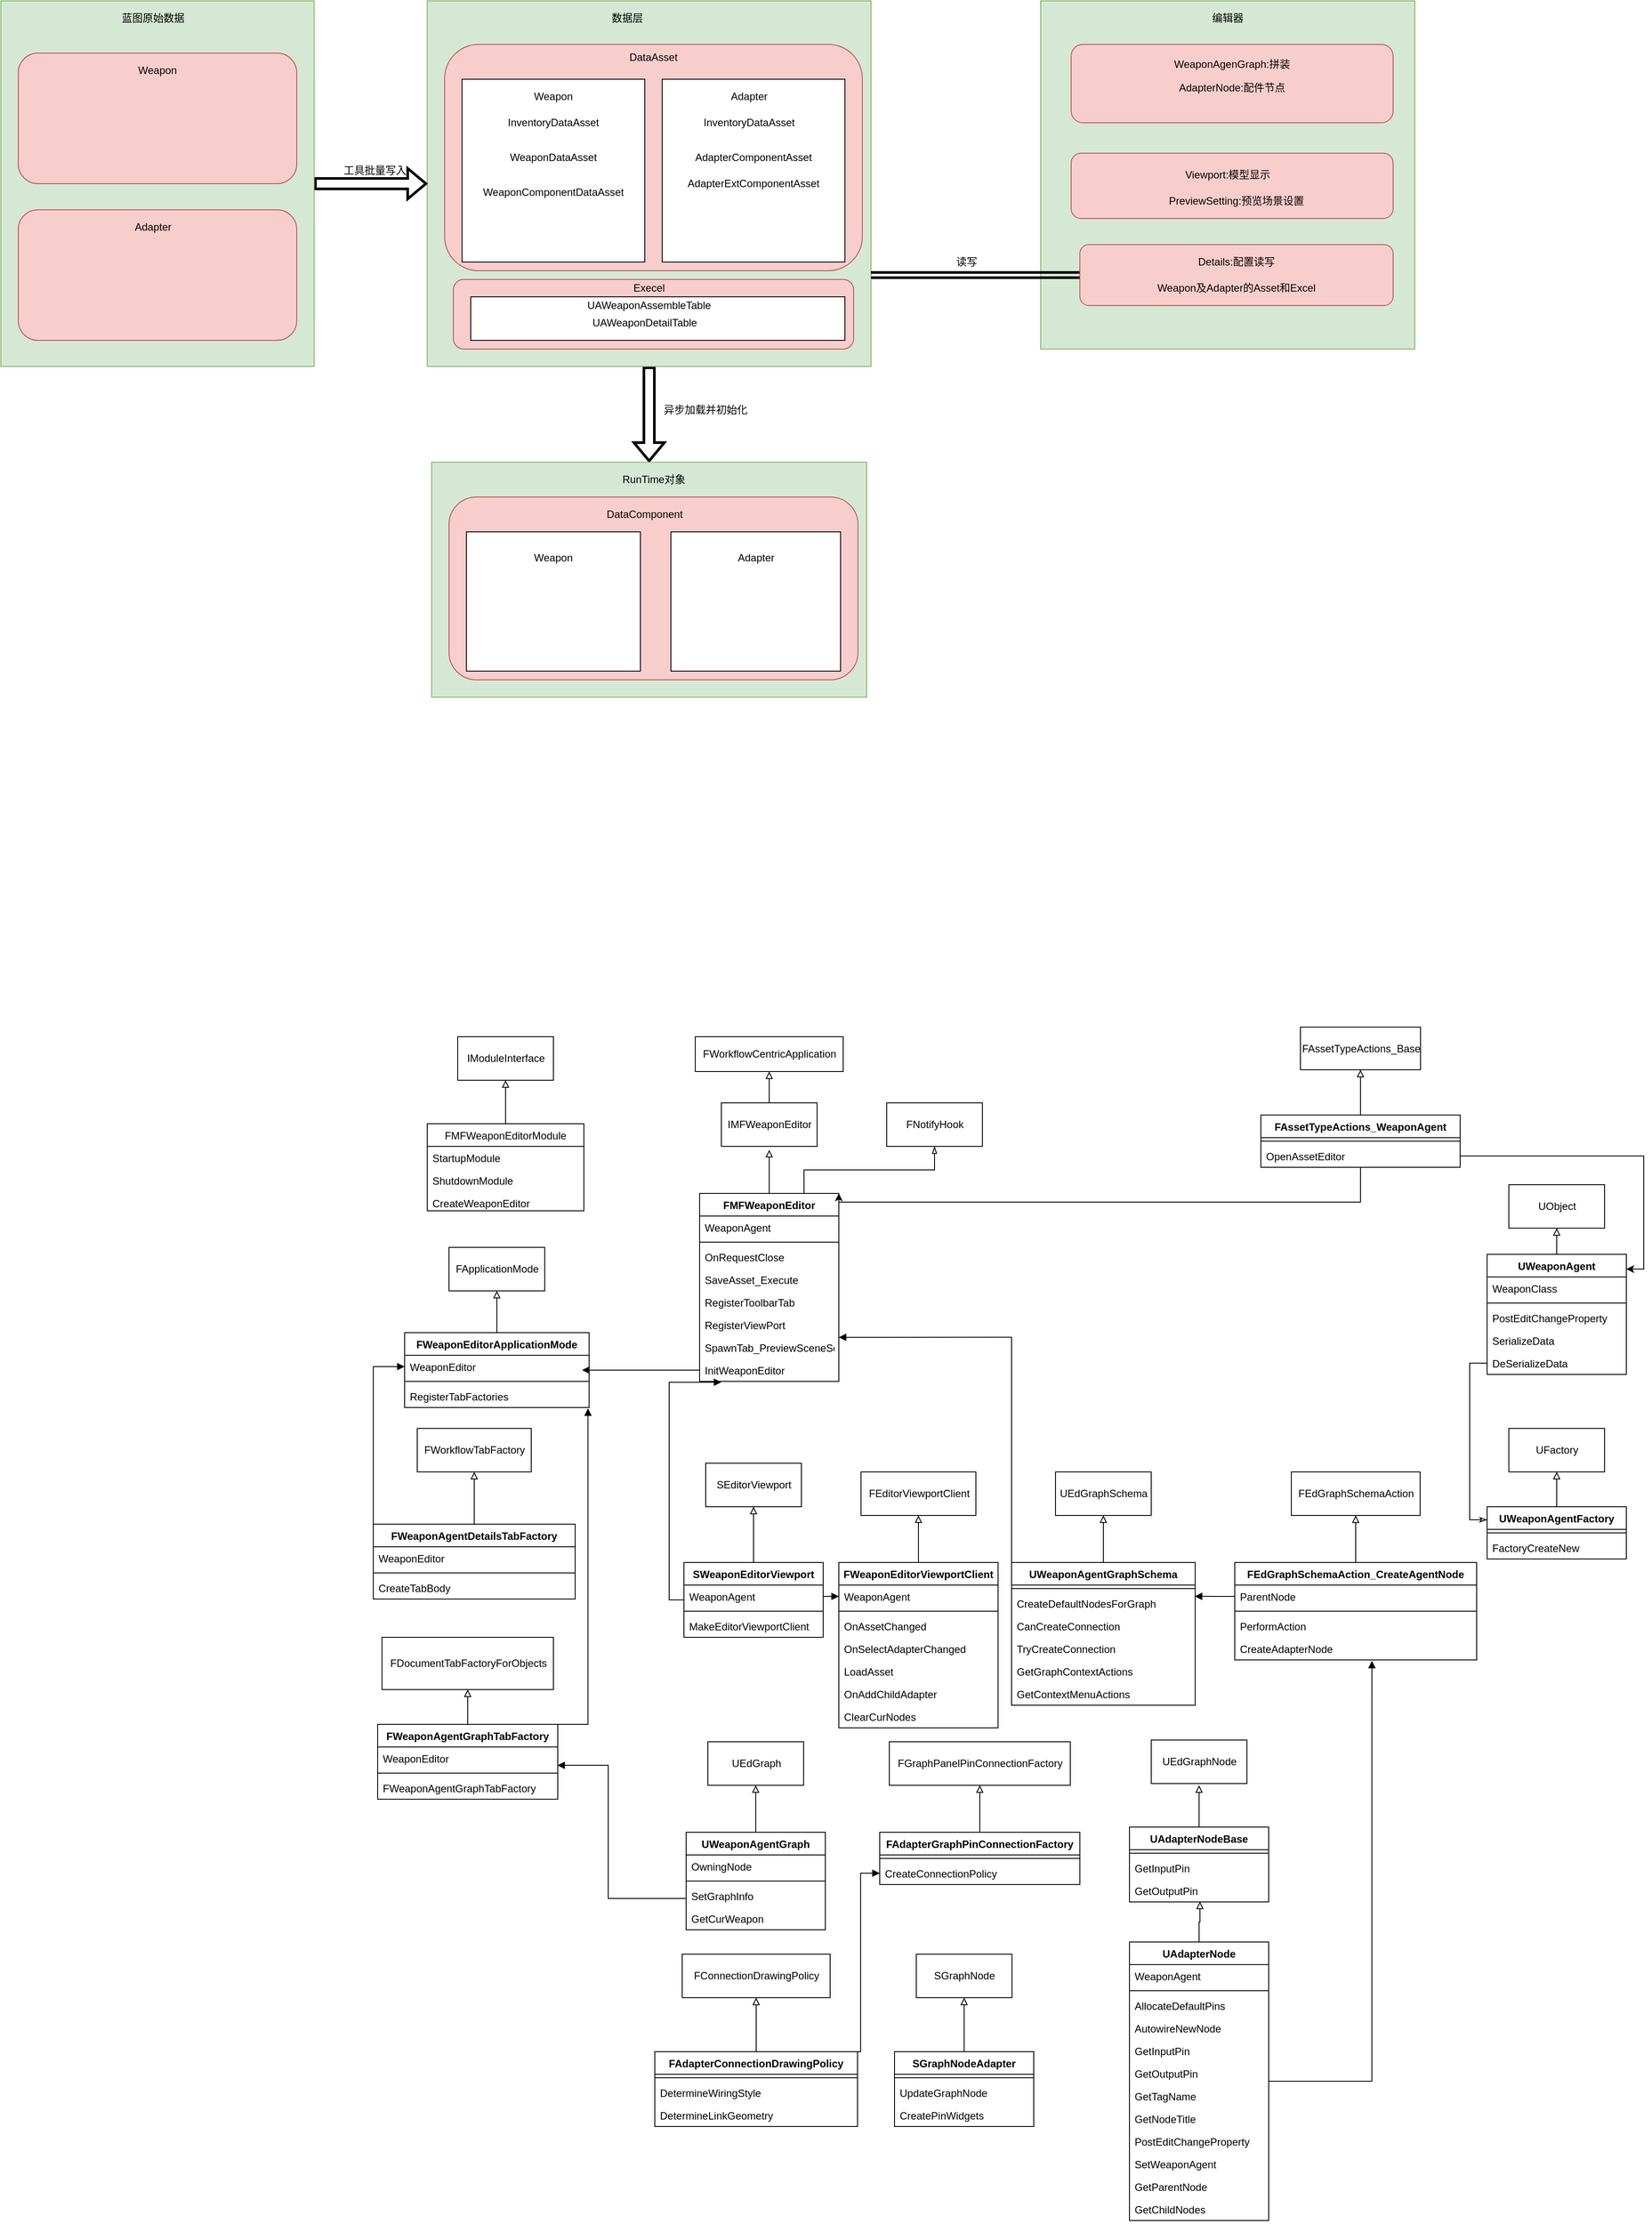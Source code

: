 <mxfile version="16.2.4" type="github">
  <diagram id="C5RBs43oDa-KdzZeNtuy" name="Page-1">
    <mxGraphModel dx="2545" dy="888" grid="1" gridSize="10" guides="1" tooltips="1" connect="1" arrows="1" fold="1" page="1" pageScale="1" pageWidth="827" pageHeight="1169" math="0" shadow="0">
      <root>
        <mxCell id="WIyWlLk6GJQsqaUBKTNV-0" />
        <mxCell id="WIyWlLk6GJQsqaUBKTNV-1" parent="WIyWlLk6GJQsqaUBKTNV-0" />
        <mxCell id="fbWIlBlDYi3Qva4D8jPG-0" style="edgeStyle=orthogonalEdgeStyle;shape=flexArrow;rounded=0;orthogonalLoop=1;jettySize=auto;html=1;entryX=0.5;entryY=0;entryDx=0;entryDy=0;fontColor=#000000;strokeWidth=3;" edge="1" parent="WIyWlLk6GJQsqaUBKTNV-1" source="fbWIlBlDYi3Qva4D8jPG-1" target="fbWIlBlDYi3Qva4D8jPG-38">
          <mxGeometry relative="1" as="geometry" />
        </mxCell>
        <mxCell id="fbWIlBlDYi3Qva4D8jPG-1" value="" style="rounded=0;whiteSpace=wrap;html=1;fillColor=#d5e8d4;strokeColor=#82b366;" vertex="1" parent="WIyWlLk6GJQsqaUBKTNV-1">
          <mxGeometry x="-308" y="550" width="510" height="420" as="geometry" />
        </mxCell>
        <mxCell id="fbWIlBlDYi3Qva4D8jPG-2" value="数据层" style="text;html=1;strokeColor=none;fillColor=none;align=center;verticalAlign=middle;whiteSpace=wrap;rounded=0;" vertex="1" parent="WIyWlLk6GJQsqaUBKTNV-1">
          <mxGeometry x="-98" y="560" width="40" height="20" as="geometry" />
        </mxCell>
        <mxCell id="fbWIlBlDYi3Qva4D8jPG-3" value="" style="rounded=1;whiteSpace=wrap;html=1;fillColor=#f8cecc;strokeColor=#b85450;" vertex="1" parent="WIyWlLk6GJQsqaUBKTNV-1">
          <mxGeometry x="-288" y="600" width="480" height="260" as="geometry" />
        </mxCell>
        <mxCell id="fbWIlBlDYi3Qva4D8jPG-4" value="DataAsset" style="text;html=1;strokeColor=none;fillColor=none;align=center;verticalAlign=middle;whiteSpace=wrap;rounded=0;" vertex="1" parent="WIyWlLk6GJQsqaUBKTNV-1">
          <mxGeometry x="-68" y="605" width="40" height="20" as="geometry" />
        </mxCell>
        <mxCell id="fbWIlBlDYi3Qva4D8jPG-5" value="" style="whiteSpace=wrap;html=1;aspect=fixed;" vertex="1" parent="WIyWlLk6GJQsqaUBKTNV-1">
          <mxGeometry x="-268" y="640" width="210" height="210" as="geometry" />
        </mxCell>
        <mxCell id="fbWIlBlDYi3Qva4D8jPG-6" value="InventoryDataAsset" style="text;html=1;strokeColor=none;fillColor=none;align=center;verticalAlign=middle;whiteSpace=wrap;rounded=0;" vertex="1" parent="WIyWlLk6GJQsqaUBKTNV-1">
          <mxGeometry x="-183" y="680" width="40" height="20" as="geometry" />
        </mxCell>
        <mxCell id="fbWIlBlDYi3Qva4D8jPG-7" value="WeaponDataAsset" style="text;html=1;strokeColor=none;fillColor=none;align=center;verticalAlign=middle;whiteSpace=wrap;rounded=0;fontColor=#000000;" vertex="1" parent="WIyWlLk6GJQsqaUBKTNV-1">
          <mxGeometry x="-183" y="720" width="40" height="20" as="geometry" />
        </mxCell>
        <mxCell id="fbWIlBlDYi3Qva4D8jPG-8" value="WeaponComponentDataAsset" style="text;html=1;strokeColor=none;fillColor=none;align=center;verticalAlign=middle;whiteSpace=wrap;rounded=0;fontColor=#000000;" vertex="1" parent="WIyWlLk6GJQsqaUBKTNV-1">
          <mxGeometry x="-183" y="760" width="40" height="20" as="geometry" />
        </mxCell>
        <mxCell id="fbWIlBlDYi3Qva4D8jPG-9" value="Weapon" style="text;html=1;strokeColor=none;fillColor=none;align=center;verticalAlign=middle;whiteSpace=wrap;rounded=0;fontColor=#000000;" vertex="1" parent="WIyWlLk6GJQsqaUBKTNV-1">
          <mxGeometry x="-183" y="650" width="40" height="20" as="geometry" />
        </mxCell>
        <mxCell id="fbWIlBlDYi3Qva4D8jPG-10" value="" style="whiteSpace=wrap;html=1;aspect=fixed;fontColor=#000000;" vertex="1" parent="WIyWlLk6GJQsqaUBKTNV-1">
          <mxGeometry x="-38" y="640" width="210" height="210" as="geometry" />
        </mxCell>
        <mxCell id="fbWIlBlDYi3Qva4D8jPG-11" value="Adapter" style="text;html=1;strokeColor=none;fillColor=none;align=center;verticalAlign=middle;whiteSpace=wrap;rounded=0;fontColor=#000000;" vertex="1" parent="WIyWlLk6GJQsqaUBKTNV-1">
          <mxGeometry x="42" y="650" width="40" height="20" as="geometry" />
        </mxCell>
        <mxCell id="fbWIlBlDYi3Qva4D8jPG-12" value="InventoryDataAsset" style="text;html=1;strokeColor=none;fillColor=none;align=center;verticalAlign=middle;whiteSpace=wrap;rounded=0;fontColor=#000000;" vertex="1" parent="WIyWlLk6GJQsqaUBKTNV-1">
          <mxGeometry x="42" y="680" width="40" height="20" as="geometry" />
        </mxCell>
        <mxCell id="fbWIlBlDYi3Qva4D8jPG-13" value="AdapterComponentAsset" style="text;html=1;strokeColor=none;fillColor=none;align=center;verticalAlign=middle;whiteSpace=wrap;rounded=0;fontColor=#000000;" vertex="1" parent="WIyWlLk6GJQsqaUBKTNV-1">
          <mxGeometry x="47" y="720" width="40" height="20" as="geometry" />
        </mxCell>
        <mxCell id="fbWIlBlDYi3Qva4D8jPG-14" value="AdapterExtComponentAsset" style="text;html=1;strokeColor=none;fillColor=none;align=center;verticalAlign=middle;whiteSpace=wrap;rounded=0;fontColor=#000000;" vertex="1" parent="WIyWlLk6GJQsqaUBKTNV-1">
          <mxGeometry x="47" y="750" width="40" height="20" as="geometry" />
        </mxCell>
        <mxCell id="fbWIlBlDYi3Qva4D8jPG-15" value="" style="rounded=1;whiteSpace=wrap;html=1;fillColor=#f8cecc;strokeColor=#b85450;" vertex="1" parent="WIyWlLk6GJQsqaUBKTNV-1">
          <mxGeometry x="-278" y="870" width="460" height="80" as="geometry" />
        </mxCell>
        <mxCell id="fbWIlBlDYi3Qva4D8jPG-16" value="Execel" style="text;html=1;strokeColor=none;fillColor=none;align=center;verticalAlign=middle;whiteSpace=wrap;rounded=0;fontColor=#000000;" vertex="1" parent="WIyWlLk6GJQsqaUBKTNV-1">
          <mxGeometry x="-73" y="870" width="40" height="20" as="geometry" />
        </mxCell>
        <mxCell id="fbWIlBlDYi3Qva4D8jPG-17" value="" style="rounded=0;whiteSpace=wrap;html=1;fillColor=#d5e8d4;strokeColor=#82b366;" vertex="1" parent="WIyWlLk6GJQsqaUBKTNV-1">
          <mxGeometry x="397" y="550" width="430" height="400" as="geometry" />
        </mxCell>
        <mxCell id="fbWIlBlDYi3Qva4D8jPG-18" value="编辑器" style="text;html=1;strokeColor=none;fillColor=none;align=center;verticalAlign=middle;whiteSpace=wrap;rounded=0;fontColor=#000000;" vertex="1" parent="WIyWlLk6GJQsqaUBKTNV-1">
          <mxGeometry x="592" y="560" width="40" height="20" as="geometry" />
        </mxCell>
        <mxCell id="fbWIlBlDYi3Qva4D8jPG-19" value="" style="rounded=1;whiteSpace=wrap;html=1;fillColor=#f8cecc;strokeColor=#b85450;" vertex="1" parent="WIyWlLk6GJQsqaUBKTNV-1">
          <mxGeometry x="432" y="600" width="370" height="90" as="geometry" />
        </mxCell>
        <mxCell id="fbWIlBlDYi3Qva4D8jPG-20" value="WeaponAgenGraph:拼装" style="text;html=1;strokeColor=none;fillColor=none;align=center;verticalAlign=middle;whiteSpace=wrap;rounded=0;fontColor=#000000;" vertex="1" parent="WIyWlLk6GJQsqaUBKTNV-1">
          <mxGeometry x="442" y="605" width="350" height="35" as="geometry" />
        </mxCell>
        <mxCell id="fbWIlBlDYi3Qva4D8jPG-21" value="AdapterNode:配件节点" style="text;html=1;strokeColor=none;fillColor=none;align=center;verticalAlign=middle;whiteSpace=wrap;rounded=0;fontColor=#000000;" vertex="1" parent="WIyWlLk6GJQsqaUBKTNV-1">
          <mxGeometry x="462" y="640" width="310" height="20" as="geometry" />
        </mxCell>
        <mxCell id="fbWIlBlDYi3Qva4D8jPG-22" value="" style="rounded=1;whiteSpace=wrap;html=1;fillColor=#f8cecc;strokeColor=#b85450;" vertex="1" parent="WIyWlLk6GJQsqaUBKTNV-1">
          <mxGeometry x="432" y="725" width="370" height="75" as="geometry" />
        </mxCell>
        <mxCell id="fbWIlBlDYi3Qva4D8jPG-23" value="Viewport:模型显示" style="text;html=1;strokeColor=none;fillColor=none;align=center;verticalAlign=middle;whiteSpace=wrap;rounded=0;fontColor=#000000;" vertex="1" parent="WIyWlLk6GJQsqaUBKTNV-1">
          <mxGeometry x="472" y="740" width="280" height="20" as="geometry" />
        </mxCell>
        <mxCell id="fbWIlBlDYi3Qva4D8jPG-24" value="PreviewSetting:预览场景设置" style="text;html=1;strokeColor=none;fillColor=none;align=center;verticalAlign=middle;whiteSpace=wrap;rounded=0;fontColor=#000000;" vertex="1" parent="WIyWlLk6GJQsqaUBKTNV-1">
          <mxGeometry x="472" y="770" width="300" height="20" as="geometry" />
        </mxCell>
        <mxCell id="fbWIlBlDYi3Qva4D8jPG-25" style="edgeStyle=orthogonalEdgeStyle;rounded=0;orthogonalLoop=1;jettySize=auto;html=1;exitX=0;exitY=0.5;exitDx=0;exitDy=0;entryX=1;entryY=0.75;entryDx=0;entryDy=0;fontColor=#000000;shape=link;strokeWidth=3;" edge="1" parent="WIyWlLk6GJQsqaUBKTNV-1" source="fbWIlBlDYi3Qva4D8jPG-26" target="fbWIlBlDYi3Qva4D8jPG-1">
          <mxGeometry relative="1" as="geometry" />
        </mxCell>
        <mxCell id="fbWIlBlDYi3Qva4D8jPG-26" value="" style="rounded=1;whiteSpace=wrap;html=1;fillColor=#f8cecc;strokeColor=#b85450;" vertex="1" parent="WIyWlLk6GJQsqaUBKTNV-1">
          <mxGeometry x="442" y="830" width="360" height="70" as="geometry" />
        </mxCell>
        <mxCell id="fbWIlBlDYi3Qva4D8jPG-27" value="Details:配置读写" style="text;html=1;strokeColor=none;fillColor=none;align=center;verticalAlign=middle;whiteSpace=wrap;rounded=0;fontColor=#000000;" vertex="1" parent="WIyWlLk6GJQsqaUBKTNV-1">
          <mxGeometry x="472" y="840" width="300" height="20" as="geometry" />
        </mxCell>
        <mxCell id="fbWIlBlDYi3Qva4D8jPG-28" value="Weapon及Adapter的Asset和Excel" style="text;html=1;strokeColor=none;fillColor=none;align=center;verticalAlign=middle;whiteSpace=wrap;rounded=0;fontColor=#000000;" vertex="1" parent="WIyWlLk6GJQsqaUBKTNV-1">
          <mxGeometry x="452" y="870" width="340" height="20" as="geometry" />
        </mxCell>
        <mxCell id="fbWIlBlDYi3Qva4D8jPG-29" value="读写" style="text;html=1;strokeColor=none;fillColor=none;align=center;verticalAlign=middle;whiteSpace=wrap;rounded=0;fontColor=#000000;" vertex="1" parent="WIyWlLk6GJQsqaUBKTNV-1">
          <mxGeometry x="292" y="840" width="40" height="20" as="geometry" />
        </mxCell>
        <mxCell id="fbWIlBlDYi3Qva4D8jPG-30" style="edgeStyle=orthogonalEdgeStyle;shape=flexArrow;rounded=0;orthogonalLoop=1;jettySize=auto;html=1;exitX=1;exitY=0.5;exitDx=0;exitDy=0;entryX=0;entryY=0.5;entryDx=0;entryDy=0;fontColor=#000000;strokeWidth=3;" edge="1" parent="WIyWlLk6GJQsqaUBKTNV-1" source="fbWIlBlDYi3Qva4D8jPG-31" target="fbWIlBlDYi3Qva4D8jPG-1">
          <mxGeometry relative="1" as="geometry" />
        </mxCell>
        <mxCell id="fbWIlBlDYi3Qva4D8jPG-31" value="" style="rounded=0;whiteSpace=wrap;html=1;fillColor=#d5e8d4;strokeColor=#82b366;" vertex="1" parent="WIyWlLk6GJQsqaUBKTNV-1">
          <mxGeometry x="-798" y="550" width="360" height="420" as="geometry" />
        </mxCell>
        <mxCell id="fbWIlBlDYi3Qva4D8jPG-32" value="蓝图原始数据" style="text;html=1;strokeColor=none;fillColor=none;align=center;verticalAlign=middle;whiteSpace=wrap;rounded=0;fontColor=#000000;" vertex="1" parent="WIyWlLk6GJQsqaUBKTNV-1">
          <mxGeometry x="-708" y="560" width="170" height="20" as="geometry" />
        </mxCell>
        <mxCell id="fbWIlBlDYi3Qva4D8jPG-33" value="" style="rounded=1;whiteSpace=wrap;html=1;fillColor=#f8cecc;strokeColor=#b85450;" vertex="1" parent="WIyWlLk6GJQsqaUBKTNV-1">
          <mxGeometry x="-778" y="610" width="320" height="150" as="geometry" />
        </mxCell>
        <mxCell id="fbWIlBlDYi3Qva4D8jPG-34" value="" style="rounded=1;whiteSpace=wrap;html=1;fillColor=#f8cecc;strokeColor=#b85450;" vertex="1" parent="WIyWlLk6GJQsqaUBKTNV-1">
          <mxGeometry x="-778" y="790" width="320" height="150" as="geometry" />
        </mxCell>
        <mxCell id="fbWIlBlDYi3Qva4D8jPG-35" value="Weapon" style="text;html=1;strokeColor=none;fillColor=none;align=center;verticalAlign=middle;whiteSpace=wrap;rounded=0;fontColor=#000000;" vertex="1" parent="WIyWlLk6GJQsqaUBKTNV-1">
          <mxGeometry x="-638" y="620" width="40" height="20" as="geometry" />
        </mxCell>
        <mxCell id="fbWIlBlDYi3Qva4D8jPG-36" value="Adapter" style="text;html=1;strokeColor=none;fillColor=none;align=center;verticalAlign=middle;whiteSpace=wrap;rounded=0;fontColor=#000000;" vertex="1" parent="WIyWlLk6GJQsqaUBKTNV-1">
          <mxGeometry x="-643" y="800" width="40" height="20" as="geometry" />
        </mxCell>
        <mxCell id="fbWIlBlDYi3Qva4D8jPG-37" value="工具批量写入" style="text;html=1;strokeColor=none;fillColor=none;align=center;verticalAlign=middle;whiteSpace=wrap;rounded=0;fontColor=#000000;" vertex="1" parent="WIyWlLk6GJQsqaUBKTNV-1">
          <mxGeometry x="-408" y="735" width="80" height="20" as="geometry" />
        </mxCell>
        <mxCell id="fbWIlBlDYi3Qva4D8jPG-38" value="" style="rounded=0;whiteSpace=wrap;html=1;fillColor=#d5e8d4;strokeColor=#82b366;" vertex="1" parent="WIyWlLk6GJQsqaUBKTNV-1">
          <mxGeometry x="-303" y="1080" width="500" height="270" as="geometry" />
        </mxCell>
        <mxCell id="fbWIlBlDYi3Qva4D8jPG-39" value="RunTime对象" style="text;html=1;strokeColor=none;fillColor=none;align=center;verticalAlign=middle;whiteSpace=wrap;rounded=0;fontColor=#000000;" vertex="1" parent="WIyWlLk6GJQsqaUBKTNV-1">
          <mxGeometry x="-95.5" y="1090" width="95" height="20" as="geometry" />
        </mxCell>
        <mxCell id="fbWIlBlDYi3Qva4D8jPG-40" value="异步加载并初始化" style="text;html=1;strokeColor=none;fillColor=none;align=left;verticalAlign=middle;whiteSpace=wrap;rounded=0;fontColor=#000000;" vertex="1" parent="WIyWlLk6GJQsqaUBKTNV-1">
          <mxGeometry x="-38" y="1010" width="150" height="20" as="geometry" />
        </mxCell>
        <mxCell id="fbWIlBlDYi3Qva4D8jPG-41" value="" style="rounded=1;whiteSpace=wrap;html=1;align=left;fillColor=#f8cecc;strokeColor=#b85450;" vertex="1" parent="WIyWlLk6GJQsqaUBKTNV-1">
          <mxGeometry x="-283" y="1120" width="470" height="210" as="geometry" />
        </mxCell>
        <mxCell id="fbWIlBlDYi3Qva4D8jPG-42" value="DataComponent" style="text;html=1;strokeColor=none;fillColor=none;align=center;verticalAlign=middle;whiteSpace=wrap;rounded=0;fontColor=#000000;" vertex="1" parent="WIyWlLk6GJQsqaUBKTNV-1">
          <mxGeometry x="-158" y="1130" width="200" height="20" as="geometry" />
        </mxCell>
        <mxCell id="fbWIlBlDYi3Qva4D8jPG-43" value="" style="rounded=0;whiteSpace=wrap;html=1;fontColor=#000000;align=left;" vertex="1" parent="WIyWlLk6GJQsqaUBKTNV-1">
          <mxGeometry x="-263" y="1160" width="200" height="160" as="geometry" />
        </mxCell>
        <mxCell id="fbWIlBlDYi3Qva4D8jPG-44" value="" style="rounded=0;whiteSpace=wrap;html=1;fontColor=#000000;align=left;" vertex="1" parent="WIyWlLk6GJQsqaUBKTNV-1">
          <mxGeometry x="-28" y="1160" width="195" height="160" as="geometry" />
        </mxCell>
        <mxCell id="fbWIlBlDYi3Qva4D8jPG-45" value="Weapon" style="text;html=1;strokeColor=none;fillColor=none;align=center;verticalAlign=middle;whiteSpace=wrap;rounded=0;fontColor=#000000;" vertex="1" parent="WIyWlLk6GJQsqaUBKTNV-1">
          <mxGeometry x="-183" y="1180" width="40" height="20" as="geometry" />
        </mxCell>
        <mxCell id="fbWIlBlDYi3Qva4D8jPG-46" value="Adapter" style="text;html=1;strokeColor=none;fillColor=none;align=center;verticalAlign=middle;whiteSpace=wrap;rounded=0;fontColor=#000000;" vertex="1" parent="WIyWlLk6GJQsqaUBKTNV-1">
          <mxGeometry x="50" y="1180" width="40" height="20" as="geometry" />
        </mxCell>
        <mxCell id="fbWIlBlDYi3Qva4D8jPG-47" value="" style="rounded=0;whiteSpace=wrap;html=1;" vertex="1" parent="WIyWlLk6GJQsqaUBKTNV-1">
          <mxGeometry x="-258" y="890" width="430" height="50" as="geometry" />
        </mxCell>
        <mxCell id="fbWIlBlDYi3Qva4D8jPG-48" value="UAWeaponAssembleTable" style="text;html=1;strokeColor=none;fillColor=none;align=center;verticalAlign=middle;whiteSpace=wrap;rounded=0;" vertex="1" parent="WIyWlLk6GJQsqaUBKTNV-1">
          <mxGeometry x="-83" y="890" width="60" height="20" as="geometry" />
        </mxCell>
        <mxCell id="fbWIlBlDYi3Qva4D8jPG-49" value="UAWeaponDetailTable" style="text;html=1;strokeColor=none;fillColor=none;align=center;verticalAlign=middle;whiteSpace=wrap;rounded=0;" vertex="1" parent="WIyWlLk6GJQsqaUBKTNV-1">
          <mxGeometry x="-88" y="910" width="60" height="20" as="geometry" />
        </mxCell>
        <mxCell id="fbWIlBlDYi3Qva4D8jPG-50" value="IModuleInterface" style="html=1;" vertex="1" parent="WIyWlLk6GJQsqaUBKTNV-1">
          <mxGeometry x="-273" y="1740" width="110" height="50" as="geometry" />
        </mxCell>
        <mxCell id="fbWIlBlDYi3Qva4D8jPG-56" style="edgeStyle=orthogonalEdgeStyle;rounded=0;orthogonalLoop=1;jettySize=auto;html=1;exitX=0.5;exitY=0;exitDx=0;exitDy=0;entryX=0.5;entryY=1;entryDx=0;entryDy=0;endArrow=block;endFill=0;" edge="1" parent="WIyWlLk6GJQsqaUBKTNV-1" source="fbWIlBlDYi3Qva4D8jPG-52" target="fbWIlBlDYi3Qva4D8jPG-50">
          <mxGeometry relative="1" as="geometry" />
        </mxCell>
        <mxCell id="fbWIlBlDYi3Qva4D8jPG-52" value="FMFWeaponEditorModule" style="swimlane;fontStyle=0;childLayout=stackLayout;horizontal=1;startSize=26;fillColor=none;horizontalStack=0;resizeParent=1;resizeParentMax=0;resizeLast=0;collapsible=1;marginBottom=0;" vertex="1" parent="WIyWlLk6GJQsqaUBKTNV-1">
          <mxGeometry x="-308" y="1840" width="180" height="100" as="geometry" />
        </mxCell>
        <mxCell id="fbWIlBlDYi3Qva4D8jPG-53" value="StartupModule" style="text;strokeColor=none;fillColor=none;align=left;verticalAlign=top;spacingLeft=4;spacingRight=4;overflow=hidden;rotatable=0;points=[[0,0.5],[1,0.5]];portConstraint=eastwest;" vertex="1" parent="fbWIlBlDYi3Qva4D8jPG-52">
          <mxGeometry y="26" width="180" height="26" as="geometry" />
        </mxCell>
        <mxCell id="fbWIlBlDYi3Qva4D8jPG-54" value="ShutdownModule" style="text;strokeColor=none;fillColor=none;align=left;verticalAlign=top;spacingLeft=4;spacingRight=4;overflow=hidden;rotatable=0;points=[[0,0.5],[1,0.5]];portConstraint=eastwest;" vertex="1" parent="fbWIlBlDYi3Qva4D8jPG-52">
          <mxGeometry y="52" width="180" height="26" as="geometry" />
        </mxCell>
        <mxCell id="fbWIlBlDYi3Qva4D8jPG-55" value="CreateWeaponEditor" style="text;strokeColor=none;fillColor=none;align=left;verticalAlign=top;spacingLeft=4;spacingRight=4;overflow=hidden;rotatable=0;points=[[0,0.5],[1,0.5]];portConstraint=eastwest;" vertex="1" parent="fbWIlBlDYi3Qva4D8jPG-52">
          <mxGeometry y="78" width="180" height="22" as="geometry" />
        </mxCell>
        <mxCell id="fbWIlBlDYi3Qva4D8jPG-59" value="FWorkflowCentricApplication" style="html=1;" vertex="1" parent="WIyWlLk6GJQsqaUBKTNV-1">
          <mxGeometry y="1740" width="170" height="40" as="geometry" />
        </mxCell>
        <mxCell id="fbWIlBlDYi3Qva4D8jPG-61" style="edgeStyle=orthogonalEdgeStyle;rounded=0;orthogonalLoop=1;jettySize=auto;html=1;exitX=0.5;exitY=0;exitDx=0;exitDy=0;entryX=0.5;entryY=1;entryDx=0;entryDy=0;endArrow=block;endFill=0;" edge="1" parent="WIyWlLk6GJQsqaUBKTNV-1" source="fbWIlBlDYi3Qva4D8jPG-60" target="fbWIlBlDYi3Qva4D8jPG-59">
          <mxGeometry relative="1" as="geometry" />
        </mxCell>
        <mxCell id="fbWIlBlDYi3Qva4D8jPG-60" value="IMFWeaponEditor" style="html=1;" vertex="1" parent="WIyWlLk6GJQsqaUBKTNV-1">
          <mxGeometry x="30" y="1816" width="110" height="50" as="geometry" />
        </mxCell>
        <mxCell id="fbWIlBlDYi3Qva4D8jPG-69" style="edgeStyle=orthogonalEdgeStyle;rounded=0;orthogonalLoop=1;jettySize=auto;html=1;exitX=0.75;exitY=0;exitDx=0;exitDy=0;endArrow=blockThin;endFill=0;" edge="1" parent="WIyWlLk6GJQsqaUBKTNV-1" source="fbWIlBlDYi3Qva4D8jPG-62" target="fbWIlBlDYi3Qva4D8jPG-68">
          <mxGeometry relative="1" as="geometry" />
        </mxCell>
        <mxCell id="fbWIlBlDYi3Qva4D8jPG-98" style="edgeStyle=orthogonalEdgeStyle;rounded=0;orthogonalLoop=1;jettySize=auto;html=1;endArrow=block;endFill=0;" edge="1" parent="WIyWlLk6GJQsqaUBKTNV-1" source="fbWIlBlDYi3Qva4D8jPG-62">
          <mxGeometry relative="1" as="geometry">
            <mxPoint x="85" y="1870" as="targetPoint" />
          </mxGeometry>
        </mxCell>
        <mxCell id="fbWIlBlDYi3Qva4D8jPG-62" value="FMFWeaponEditor" style="swimlane;fontStyle=1;align=center;verticalAlign=top;childLayout=stackLayout;horizontal=1;startSize=26;horizontalStack=0;resizeParent=1;resizeParentMax=0;resizeLast=0;collapsible=1;marginBottom=0;" vertex="1" parent="WIyWlLk6GJQsqaUBKTNV-1">
          <mxGeometry x="5" y="1920" width="160" height="216" as="geometry">
            <mxRectangle x="5" y="1920" width="140" height="26" as="alternateBounds" />
          </mxGeometry>
        </mxCell>
        <mxCell id="fbWIlBlDYi3Qva4D8jPG-63" value="WeaponAgent" style="text;strokeColor=none;fillColor=none;align=left;verticalAlign=top;spacingLeft=4;spacingRight=4;overflow=hidden;rotatable=0;points=[[0,0.5],[1,0.5]];portConstraint=eastwest;" vertex="1" parent="fbWIlBlDYi3Qva4D8jPG-62">
          <mxGeometry y="26" width="160" height="26" as="geometry" />
        </mxCell>
        <mxCell id="fbWIlBlDYi3Qva4D8jPG-64" value="" style="line;strokeWidth=1;fillColor=none;align=left;verticalAlign=middle;spacingTop=-1;spacingLeft=3;spacingRight=3;rotatable=0;labelPosition=right;points=[];portConstraint=eastwest;" vertex="1" parent="fbWIlBlDYi3Qva4D8jPG-62">
          <mxGeometry y="52" width="160" height="8" as="geometry" />
        </mxCell>
        <mxCell id="fbWIlBlDYi3Qva4D8jPG-65" value="OnRequestClose" style="text;strokeColor=none;fillColor=none;align=left;verticalAlign=top;spacingLeft=4;spacingRight=4;overflow=hidden;rotatable=0;points=[[0,0.5],[1,0.5]];portConstraint=eastwest;" vertex="1" parent="fbWIlBlDYi3Qva4D8jPG-62">
          <mxGeometry y="60" width="160" height="26" as="geometry" />
        </mxCell>
        <mxCell id="fbWIlBlDYi3Qva4D8jPG-67" value="SaveAsset_Execute" style="text;strokeColor=none;fillColor=none;align=left;verticalAlign=top;spacingLeft=4;spacingRight=4;overflow=hidden;rotatable=0;points=[[0,0.5],[1,0.5]];portConstraint=eastwest;" vertex="1" parent="fbWIlBlDYi3Qva4D8jPG-62">
          <mxGeometry y="86" width="160" height="26" as="geometry" />
        </mxCell>
        <mxCell id="fbWIlBlDYi3Qva4D8jPG-70" value="RegisterToolbarTab" style="text;strokeColor=none;fillColor=none;align=left;verticalAlign=top;spacingLeft=4;spacingRight=4;overflow=hidden;rotatable=0;points=[[0,0.5],[1,0.5]];portConstraint=eastwest;" vertex="1" parent="fbWIlBlDYi3Qva4D8jPG-62">
          <mxGeometry y="112" width="160" height="26" as="geometry" />
        </mxCell>
        <mxCell id="fbWIlBlDYi3Qva4D8jPG-71" value="RegisterViewPort" style="text;strokeColor=none;fillColor=none;align=left;verticalAlign=top;spacingLeft=4;spacingRight=4;overflow=hidden;rotatable=0;points=[[0,0.5],[1,0.5]];portConstraint=eastwest;" vertex="1" parent="fbWIlBlDYi3Qva4D8jPG-62">
          <mxGeometry y="138" width="160" height="26" as="geometry" />
        </mxCell>
        <mxCell id="fbWIlBlDYi3Qva4D8jPG-72" value="SpawnTab_PreviewSceneSettings" style="text;strokeColor=none;fillColor=none;align=left;verticalAlign=top;spacingLeft=4;spacingRight=4;overflow=hidden;rotatable=0;points=[[0,0.5],[1,0.5]];portConstraint=eastwest;" vertex="1" parent="fbWIlBlDYi3Qva4D8jPG-62">
          <mxGeometry y="164" width="160" height="26" as="geometry" />
        </mxCell>
        <mxCell id="fbWIlBlDYi3Qva4D8jPG-73" value="InitWeaponEditor" style="text;strokeColor=none;fillColor=none;align=left;verticalAlign=top;spacingLeft=4;spacingRight=4;overflow=hidden;rotatable=0;points=[[0,0.5],[1,0.5]];portConstraint=eastwest;" vertex="1" parent="fbWIlBlDYi3Qva4D8jPG-62">
          <mxGeometry y="190" width="160" height="26" as="geometry" />
        </mxCell>
        <mxCell id="fbWIlBlDYi3Qva4D8jPG-68" value="FNotifyHook" style="html=1;" vertex="1" parent="WIyWlLk6GJQsqaUBKTNV-1">
          <mxGeometry x="220" y="1816" width="110" height="50" as="geometry" />
        </mxCell>
        <mxCell id="fbWIlBlDYi3Qva4D8jPG-75" value="UObject" style="html=1;" vertex="1" parent="WIyWlLk6GJQsqaUBKTNV-1">
          <mxGeometry x="935" y="1910" width="110" height="50" as="geometry" />
        </mxCell>
        <mxCell id="fbWIlBlDYi3Qva4D8jPG-80" style="edgeStyle=orthogonalEdgeStyle;rounded=0;orthogonalLoop=1;jettySize=auto;html=1;entryX=0.5;entryY=1;entryDx=0;entryDy=0;endArrow=block;endFill=0;" edge="1" parent="WIyWlLk6GJQsqaUBKTNV-1" source="fbWIlBlDYi3Qva4D8jPG-76">
          <mxGeometry relative="1" as="geometry">
            <mxPoint x="990" y="1960" as="targetPoint" />
          </mxGeometry>
        </mxCell>
        <mxCell id="fbWIlBlDYi3Qva4D8jPG-76" value="UWeaponAgent" style="swimlane;fontStyle=1;align=center;verticalAlign=top;childLayout=stackLayout;horizontal=1;startSize=26;horizontalStack=0;resizeParent=1;resizeParentMax=0;resizeLast=0;collapsible=1;marginBottom=0;" vertex="1" parent="WIyWlLk6GJQsqaUBKTNV-1">
          <mxGeometry x="910" y="1990" width="160" height="138" as="geometry" />
        </mxCell>
        <mxCell id="fbWIlBlDYi3Qva4D8jPG-77" value="WeaponClass" style="text;strokeColor=none;fillColor=none;align=left;verticalAlign=top;spacingLeft=4;spacingRight=4;overflow=hidden;rotatable=0;points=[[0,0.5],[1,0.5]];portConstraint=eastwest;" vertex="1" parent="fbWIlBlDYi3Qva4D8jPG-76">
          <mxGeometry y="26" width="160" height="26" as="geometry" />
        </mxCell>
        <mxCell id="fbWIlBlDYi3Qva4D8jPG-78" value="" style="line;strokeWidth=1;fillColor=none;align=left;verticalAlign=middle;spacingTop=-1;spacingLeft=3;spacingRight=3;rotatable=0;labelPosition=right;points=[];portConstraint=eastwest;" vertex="1" parent="fbWIlBlDYi3Qva4D8jPG-76">
          <mxGeometry y="52" width="160" height="8" as="geometry" />
        </mxCell>
        <mxCell id="fbWIlBlDYi3Qva4D8jPG-79" value="PostEditChangeProperty" style="text;strokeColor=none;fillColor=none;align=left;verticalAlign=top;spacingLeft=4;spacingRight=4;overflow=hidden;rotatable=0;points=[[0,0.5],[1,0.5]];portConstraint=eastwest;" vertex="1" parent="fbWIlBlDYi3Qva4D8jPG-76">
          <mxGeometry y="60" width="160" height="26" as="geometry" />
        </mxCell>
        <mxCell id="fbWIlBlDYi3Qva4D8jPG-81" value="SerializeData" style="text;strokeColor=none;fillColor=none;align=left;verticalAlign=top;spacingLeft=4;spacingRight=4;overflow=hidden;rotatable=0;points=[[0,0.5],[1,0.5]];portConstraint=eastwest;" vertex="1" parent="fbWIlBlDYi3Qva4D8jPG-76">
          <mxGeometry y="86" width="160" height="26" as="geometry" />
        </mxCell>
        <mxCell id="fbWIlBlDYi3Qva4D8jPG-82" value="DeSerializeData" style="text;strokeColor=none;fillColor=none;align=left;verticalAlign=top;spacingLeft=4;spacingRight=4;overflow=hidden;rotatable=0;points=[[0,0.5],[1,0.5]];portConstraint=eastwest;" vertex="1" parent="fbWIlBlDYi3Qva4D8jPG-76">
          <mxGeometry y="112" width="160" height="26" as="geometry" />
        </mxCell>
        <mxCell id="fbWIlBlDYi3Qva4D8jPG-83" value="FAssetTypeActions_Base" style="html=1;" vertex="1" parent="WIyWlLk6GJQsqaUBKTNV-1">
          <mxGeometry x="695.5" y="1729" width="138" height="49" as="geometry" />
        </mxCell>
        <mxCell id="fbWIlBlDYi3Qva4D8jPG-88" style="edgeStyle=orthogonalEdgeStyle;rounded=0;orthogonalLoop=1;jettySize=auto;html=1;endArrow=block;endFill=0;" edge="1" parent="WIyWlLk6GJQsqaUBKTNV-1" source="fbWIlBlDYi3Qva4D8jPG-84" target="fbWIlBlDYi3Qva4D8jPG-83">
          <mxGeometry relative="1" as="geometry" />
        </mxCell>
        <mxCell id="fbWIlBlDYi3Qva4D8jPG-84" value="FAssetTypeActions_WeaponAgent" style="swimlane;fontStyle=1;align=center;verticalAlign=top;childLayout=stackLayout;horizontal=1;startSize=26;horizontalStack=0;resizeParent=1;resizeParentMax=0;resizeLast=0;collapsible=1;marginBottom=0;" vertex="1" parent="WIyWlLk6GJQsqaUBKTNV-1">
          <mxGeometry x="650" y="1830" width="229" height="60" as="geometry" />
        </mxCell>
        <mxCell id="fbWIlBlDYi3Qva4D8jPG-86" value="" style="line;strokeWidth=1;fillColor=none;align=left;verticalAlign=middle;spacingTop=-1;spacingLeft=3;spacingRight=3;rotatable=0;labelPosition=right;points=[];portConstraint=eastwest;" vertex="1" parent="fbWIlBlDYi3Qva4D8jPG-84">
          <mxGeometry y="26" width="229" height="8" as="geometry" />
        </mxCell>
        <mxCell id="fbWIlBlDYi3Qva4D8jPG-87" value="OpenAssetEditor" style="text;strokeColor=none;fillColor=none;align=left;verticalAlign=top;spacingLeft=4;spacingRight=4;overflow=hidden;rotatable=0;points=[[0,0.5],[1,0.5]];portConstraint=eastwest;" vertex="1" parent="fbWIlBlDYi3Qva4D8jPG-84">
          <mxGeometry y="34" width="229" height="26" as="geometry" />
        </mxCell>
        <mxCell id="fbWIlBlDYi3Qva4D8jPG-89" style="edgeStyle=orthogonalEdgeStyle;rounded=0;orthogonalLoop=1;jettySize=auto;html=1;entryX=1;entryY=0;entryDx=0;entryDy=0;" edge="1" parent="WIyWlLk6GJQsqaUBKTNV-1" source="fbWIlBlDYi3Qva4D8jPG-87" target="fbWIlBlDYi3Qva4D8jPG-62">
          <mxGeometry relative="1" as="geometry">
            <Array as="points">
              <mxPoint x="765" y="1930" />
              <mxPoint x="165" y="1930" />
            </Array>
          </mxGeometry>
        </mxCell>
        <mxCell id="fbWIlBlDYi3Qva4D8jPG-90" style="edgeStyle=orthogonalEdgeStyle;rounded=0;orthogonalLoop=1;jettySize=auto;html=1;exitX=1;exitY=0.5;exitDx=0;exitDy=0;entryX=1;entryY=0.123;entryDx=0;entryDy=0;entryPerimeter=0;" edge="1" parent="WIyWlLk6GJQsqaUBKTNV-1" source="fbWIlBlDYi3Qva4D8jPG-87" target="fbWIlBlDYi3Qva4D8jPG-76">
          <mxGeometry relative="1" as="geometry" />
        </mxCell>
        <mxCell id="fbWIlBlDYi3Qva4D8jPG-92" value="FApplicationMode" style="html=1;" vertex="1" parent="WIyWlLk6GJQsqaUBKTNV-1">
          <mxGeometry x="-283" y="1982" width="110" height="50" as="geometry" />
        </mxCell>
        <mxCell id="fbWIlBlDYi3Qva4D8jPG-97" style="edgeStyle=orthogonalEdgeStyle;rounded=0;orthogonalLoop=1;jettySize=auto;html=1;entryX=0.5;entryY=1;entryDx=0;entryDy=0;endArrow=block;endFill=0;" edge="1" parent="WIyWlLk6GJQsqaUBKTNV-1" source="fbWIlBlDYi3Qva4D8jPG-93" target="fbWIlBlDYi3Qva4D8jPG-92">
          <mxGeometry relative="1" as="geometry" />
        </mxCell>
        <mxCell id="fbWIlBlDYi3Qva4D8jPG-93" value="FWeaponEditorApplicationMode" style="swimlane;fontStyle=1;align=center;verticalAlign=top;childLayout=stackLayout;horizontal=1;startSize=26;horizontalStack=0;resizeParent=1;resizeParentMax=0;resizeLast=0;collapsible=1;marginBottom=0;" vertex="1" parent="WIyWlLk6GJQsqaUBKTNV-1">
          <mxGeometry x="-334" y="2080" width="212" height="86" as="geometry" />
        </mxCell>
        <mxCell id="fbWIlBlDYi3Qva4D8jPG-94" value="WeaponEditor" style="text;strokeColor=none;fillColor=none;align=left;verticalAlign=top;spacingLeft=4;spacingRight=4;overflow=hidden;rotatable=0;points=[[0,0.5],[1,0.5]];portConstraint=eastwest;" vertex="1" parent="fbWIlBlDYi3Qva4D8jPG-93">
          <mxGeometry y="26" width="212" height="26" as="geometry" />
        </mxCell>
        <mxCell id="fbWIlBlDYi3Qva4D8jPG-95" value="" style="line;strokeWidth=1;fillColor=none;align=left;verticalAlign=middle;spacingTop=-1;spacingLeft=3;spacingRight=3;rotatable=0;labelPosition=right;points=[];portConstraint=eastwest;" vertex="1" parent="fbWIlBlDYi3Qva4D8jPG-93">
          <mxGeometry y="52" width="212" height="8" as="geometry" />
        </mxCell>
        <mxCell id="fbWIlBlDYi3Qva4D8jPG-96" value="RegisterTabFactories" style="text;strokeColor=none;fillColor=none;align=left;verticalAlign=top;spacingLeft=4;spacingRight=4;overflow=hidden;rotatable=0;points=[[0,0.5],[1,0.5]];portConstraint=eastwest;" vertex="1" parent="fbWIlBlDYi3Qva4D8jPG-93">
          <mxGeometry y="60" width="212" height="26" as="geometry" />
        </mxCell>
        <mxCell id="fbWIlBlDYi3Qva4D8jPG-100" style="edgeStyle=orthogonalEdgeStyle;rounded=0;orthogonalLoop=1;jettySize=auto;html=1;entryX=0.962;entryY=0.654;entryDx=0;entryDy=0;entryPerimeter=0;endArrow=classic;endFill=1;" edge="1" parent="WIyWlLk6GJQsqaUBKTNV-1" source="fbWIlBlDYi3Qva4D8jPG-73" target="fbWIlBlDYi3Qva4D8jPG-94">
          <mxGeometry relative="1" as="geometry" />
        </mxCell>
        <mxCell id="fbWIlBlDYi3Qva4D8jPG-101" value="FWorkflowTabFactory" style="html=1;" vertex="1" parent="WIyWlLk6GJQsqaUBKTNV-1">
          <mxGeometry x="-319.5" y="2190" width="131" height="50" as="geometry" />
        </mxCell>
        <mxCell id="fbWIlBlDYi3Qva4D8jPG-106" style="edgeStyle=orthogonalEdgeStyle;rounded=0;orthogonalLoop=1;jettySize=auto;html=1;endArrow=block;endFill=0;" edge="1" parent="WIyWlLk6GJQsqaUBKTNV-1" source="fbWIlBlDYi3Qva4D8jPG-102" target="fbWIlBlDYi3Qva4D8jPG-101">
          <mxGeometry relative="1" as="geometry" />
        </mxCell>
        <mxCell id="fbWIlBlDYi3Qva4D8jPG-113" style="edgeStyle=orthogonalEdgeStyle;rounded=0;orthogonalLoop=1;jettySize=auto;html=1;entryX=0;entryY=0.5;entryDx=0;entryDy=0;endArrow=block;endFill=1;" edge="1" parent="WIyWlLk6GJQsqaUBKTNV-1" source="fbWIlBlDYi3Qva4D8jPG-102" target="fbWIlBlDYi3Qva4D8jPG-94">
          <mxGeometry relative="1" as="geometry">
            <Array as="points">
              <mxPoint x="-370" y="2119" />
            </Array>
          </mxGeometry>
        </mxCell>
        <mxCell id="fbWIlBlDYi3Qva4D8jPG-102" value="FWeaponAgentDetailsTabFactory" style="swimlane;fontStyle=1;align=center;verticalAlign=top;childLayout=stackLayout;horizontal=1;startSize=26;horizontalStack=0;resizeParent=1;resizeParentMax=0;resizeLast=0;collapsible=1;marginBottom=0;" vertex="1" parent="WIyWlLk6GJQsqaUBKTNV-1">
          <mxGeometry x="-370" y="2300" width="232" height="86" as="geometry" />
        </mxCell>
        <mxCell id="fbWIlBlDYi3Qva4D8jPG-103" value="WeaponEditor" style="text;strokeColor=none;fillColor=none;align=left;verticalAlign=top;spacingLeft=4;spacingRight=4;overflow=hidden;rotatable=0;points=[[0,0.5],[1,0.5]];portConstraint=eastwest;" vertex="1" parent="fbWIlBlDYi3Qva4D8jPG-102">
          <mxGeometry y="26" width="232" height="26" as="geometry" />
        </mxCell>
        <mxCell id="fbWIlBlDYi3Qva4D8jPG-104" value="" style="line;strokeWidth=1;fillColor=none;align=left;verticalAlign=middle;spacingTop=-1;spacingLeft=3;spacingRight=3;rotatable=0;labelPosition=right;points=[];portConstraint=eastwest;" vertex="1" parent="fbWIlBlDYi3Qva4D8jPG-102">
          <mxGeometry y="52" width="232" height="8" as="geometry" />
        </mxCell>
        <mxCell id="fbWIlBlDYi3Qva4D8jPG-105" value="CreateTabBody" style="text;strokeColor=none;fillColor=none;align=left;verticalAlign=top;spacingLeft=4;spacingRight=4;overflow=hidden;rotatable=0;points=[[0,0.5],[1,0.5]];portConstraint=eastwest;" vertex="1" parent="fbWIlBlDYi3Qva4D8jPG-102">
          <mxGeometry y="60" width="232" height="26" as="geometry" />
        </mxCell>
        <mxCell id="fbWIlBlDYi3Qva4D8jPG-107" value="FDocumentTabFactoryForObjects" style="html=1;" vertex="1" parent="WIyWlLk6GJQsqaUBKTNV-1">
          <mxGeometry x="-360" y="2430" width="197" height="60" as="geometry" />
        </mxCell>
        <mxCell id="fbWIlBlDYi3Qva4D8jPG-112" style="edgeStyle=orthogonalEdgeStyle;rounded=0;orthogonalLoop=1;jettySize=auto;html=1;endArrow=block;endFill=0;" edge="1" parent="WIyWlLk6GJQsqaUBKTNV-1" source="fbWIlBlDYi3Qva4D8jPG-108" target="fbWIlBlDYi3Qva4D8jPG-107">
          <mxGeometry relative="1" as="geometry" />
        </mxCell>
        <mxCell id="fbWIlBlDYi3Qva4D8jPG-114" style="edgeStyle=orthogonalEdgeStyle;rounded=0;orthogonalLoop=1;jettySize=auto;html=1;exitX=1;exitY=0;exitDx=0;exitDy=0;entryX=0.994;entryY=1.038;entryDx=0;entryDy=0;entryPerimeter=0;endArrow=block;endFill=1;" edge="1" parent="WIyWlLk6GJQsqaUBKTNV-1" source="fbWIlBlDYi3Qva4D8jPG-108" target="fbWIlBlDYi3Qva4D8jPG-96">
          <mxGeometry relative="1" as="geometry">
            <Array as="points">
              <mxPoint x="-123" y="2530" />
            </Array>
          </mxGeometry>
        </mxCell>
        <mxCell id="fbWIlBlDYi3Qva4D8jPG-108" value="FWeaponAgentGraphTabFactory" style="swimlane;fontStyle=1;align=center;verticalAlign=top;childLayout=stackLayout;horizontal=1;startSize=26;horizontalStack=0;resizeParent=1;resizeParentMax=0;resizeLast=0;collapsible=1;marginBottom=0;" vertex="1" parent="WIyWlLk6GJQsqaUBKTNV-1">
          <mxGeometry x="-365" y="2530" width="207" height="86" as="geometry" />
        </mxCell>
        <mxCell id="fbWIlBlDYi3Qva4D8jPG-109" value="WeaponEditor" style="text;strokeColor=none;fillColor=none;align=left;verticalAlign=top;spacingLeft=4;spacingRight=4;overflow=hidden;rotatable=0;points=[[0,0.5],[1,0.5]];portConstraint=eastwest;" vertex="1" parent="fbWIlBlDYi3Qva4D8jPG-108">
          <mxGeometry y="26" width="207" height="26" as="geometry" />
        </mxCell>
        <mxCell id="fbWIlBlDYi3Qva4D8jPG-110" value="" style="line;strokeWidth=1;fillColor=none;align=left;verticalAlign=middle;spacingTop=-1;spacingLeft=3;spacingRight=3;rotatable=0;labelPosition=right;points=[];portConstraint=eastwest;" vertex="1" parent="fbWIlBlDYi3Qva4D8jPG-108">
          <mxGeometry y="52" width="207" height="8" as="geometry" />
        </mxCell>
        <mxCell id="fbWIlBlDYi3Qva4D8jPG-111" value="FWeaponAgentGraphTabFactory" style="text;strokeColor=none;fillColor=none;align=left;verticalAlign=top;spacingLeft=4;spacingRight=4;overflow=hidden;rotatable=0;points=[[0,0.5],[1,0.5]];portConstraint=eastwest;" vertex="1" parent="fbWIlBlDYi3Qva4D8jPG-108">
          <mxGeometry y="60" width="207" height="26" as="geometry" />
        </mxCell>
        <mxCell id="fbWIlBlDYi3Qva4D8jPG-115" value="UFactory" style="html=1;" vertex="1" parent="WIyWlLk6GJQsqaUBKTNV-1">
          <mxGeometry x="935" y="2190" width="110" height="50" as="geometry" />
        </mxCell>
        <mxCell id="fbWIlBlDYi3Qva4D8jPG-120" style="edgeStyle=orthogonalEdgeStyle;rounded=0;orthogonalLoop=1;jettySize=auto;html=1;exitX=0.5;exitY=0;exitDx=0;exitDy=0;entryX=0.5;entryY=1;entryDx=0;entryDy=0;endArrow=block;endFill=0;" edge="1" parent="WIyWlLk6GJQsqaUBKTNV-1" source="fbWIlBlDYi3Qva4D8jPG-116" target="fbWIlBlDYi3Qva4D8jPG-115">
          <mxGeometry relative="1" as="geometry" />
        </mxCell>
        <mxCell id="fbWIlBlDYi3Qva4D8jPG-116" value="UWeaponAgentFactory" style="swimlane;fontStyle=1;align=center;verticalAlign=top;childLayout=stackLayout;horizontal=1;startSize=26;horizontalStack=0;resizeParent=1;resizeParentMax=0;resizeLast=0;collapsible=1;marginBottom=0;" vertex="1" parent="WIyWlLk6GJQsqaUBKTNV-1">
          <mxGeometry x="910" y="2280" width="160" height="60" as="geometry" />
        </mxCell>
        <mxCell id="fbWIlBlDYi3Qva4D8jPG-118" value="" style="line;strokeWidth=1;fillColor=none;align=left;verticalAlign=middle;spacingTop=-1;spacingLeft=3;spacingRight=3;rotatable=0;labelPosition=right;points=[];portConstraint=eastwest;" vertex="1" parent="fbWIlBlDYi3Qva4D8jPG-116">
          <mxGeometry y="26" width="160" height="8" as="geometry" />
        </mxCell>
        <mxCell id="fbWIlBlDYi3Qva4D8jPG-119" value="FactoryCreateNew" style="text;strokeColor=none;fillColor=none;align=left;verticalAlign=top;spacingLeft=4;spacingRight=4;overflow=hidden;rotatable=0;points=[[0,0.5],[1,0.5]];portConstraint=eastwest;" vertex="1" parent="fbWIlBlDYi3Qva4D8jPG-116">
          <mxGeometry y="34" width="160" height="26" as="geometry" />
        </mxCell>
        <mxCell id="fbWIlBlDYi3Qva4D8jPG-121" style="edgeStyle=orthogonalEdgeStyle;rounded=0;orthogonalLoop=1;jettySize=auto;html=1;entryX=0;entryY=0.25;entryDx=0;entryDy=0;endArrow=classicThin;endFill=0;" edge="1" parent="WIyWlLk6GJQsqaUBKTNV-1" source="fbWIlBlDYi3Qva4D8jPG-82" target="fbWIlBlDYi3Qva4D8jPG-116">
          <mxGeometry relative="1" as="geometry" />
        </mxCell>
        <mxCell id="fbWIlBlDYi3Qva4D8jPG-122" value="SEditorViewport" style="html=1;" vertex="1" parent="WIyWlLk6GJQsqaUBKTNV-1">
          <mxGeometry x="12" y="2230" width="110" height="50" as="geometry" />
        </mxCell>
        <mxCell id="fbWIlBlDYi3Qva4D8jPG-128" style="edgeStyle=orthogonalEdgeStyle;rounded=0;orthogonalLoop=1;jettySize=auto;html=1;exitX=0.5;exitY=0;exitDx=0;exitDy=0;endArrow=block;endFill=0;" edge="1" parent="WIyWlLk6GJQsqaUBKTNV-1" source="fbWIlBlDYi3Qva4D8jPG-123" target="fbWIlBlDYi3Qva4D8jPG-122">
          <mxGeometry relative="1" as="geometry" />
        </mxCell>
        <mxCell id="fbWIlBlDYi3Qva4D8jPG-140" style="edgeStyle=orthogonalEdgeStyle;rounded=0;orthogonalLoop=1;jettySize=auto;html=1;entryX=0.156;entryY=1.038;entryDx=0;entryDy=0;entryPerimeter=0;endArrow=block;endFill=1;" edge="1" parent="WIyWlLk6GJQsqaUBKTNV-1" source="fbWIlBlDYi3Qva4D8jPG-123" target="fbWIlBlDYi3Qva4D8jPG-73">
          <mxGeometry relative="1" as="geometry">
            <Array as="points">
              <mxPoint x="-30" y="2387" />
              <mxPoint x="-30" y="2137" />
            </Array>
          </mxGeometry>
        </mxCell>
        <mxCell id="fbWIlBlDYi3Qva4D8jPG-123" value="SWeaponEditorViewport" style="swimlane;fontStyle=1;align=center;verticalAlign=top;childLayout=stackLayout;horizontal=1;startSize=26;horizontalStack=0;resizeParent=1;resizeParentMax=0;resizeLast=0;collapsible=1;marginBottom=0;" vertex="1" parent="WIyWlLk6GJQsqaUBKTNV-1">
          <mxGeometry x="-13" y="2344" width="160" height="86" as="geometry" />
        </mxCell>
        <mxCell id="fbWIlBlDYi3Qva4D8jPG-124" value="WeaponAgent" style="text;strokeColor=none;fillColor=none;align=left;verticalAlign=top;spacingLeft=4;spacingRight=4;overflow=hidden;rotatable=0;points=[[0,0.5],[1,0.5]];portConstraint=eastwest;" vertex="1" parent="fbWIlBlDYi3Qva4D8jPG-123">
          <mxGeometry y="26" width="160" height="26" as="geometry" />
        </mxCell>
        <mxCell id="fbWIlBlDYi3Qva4D8jPG-125" value="" style="line;strokeWidth=1;fillColor=none;align=left;verticalAlign=middle;spacingTop=-1;spacingLeft=3;spacingRight=3;rotatable=0;labelPosition=right;points=[];portConstraint=eastwest;" vertex="1" parent="fbWIlBlDYi3Qva4D8jPG-123">
          <mxGeometry y="52" width="160" height="8" as="geometry" />
        </mxCell>
        <mxCell id="fbWIlBlDYi3Qva4D8jPG-126" value="MakeEditorViewportClient" style="text;strokeColor=none;fillColor=none;align=left;verticalAlign=top;spacingLeft=4;spacingRight=4;overflow=hidden;rotatable=0;points=[[0,0.5],[1,0.5]];portConstraint=eastwest;" vertex="1" parent="fbWIlBlDYi3Qva4D8jPG-123">
          <mxGeometry y="60" width="160" height="26" as="geometry" />
        </mxCell>
        <mxCell id="fbWIlBlDYi3Qva4D8jPG-129" value="FEditorViewportClient" style="html=1;" vertex="1" parent="WIyWlLk6GJQsqaUBKTNV-1">
          <mxGeometry x="190.5" y="2240" width="132" height="50" as="geometry" />
        </mxCell>
        <mxCell id="fbWIlBlDYi3Qva4D8jPG-135" style="edgeStyle=orthogonalEdgeStyle;rounded=0;orthogonalLoop=1;jettySize=auto;html=1;entryX=0.5;entryY=1;entryDx=0;entryDy=0;endArrow=block;endFill=0;" edge="1" parent="WIyWlLk6GJQsqaUBKTNV-1" source="fbWIlBlDYi3Qva4D8jPG-130" target="fbWIlBlDYi3Qva4D8jPG-129">
          <mxGeometry relative="1" as="geometry" />
        </mxCell>
        <mxCell id="fbWIlBlDYi3Qva4D8jPG-130" value="FWeaponEditorViewportClient" style="swimlane;fontStyle=1;align=center;verticalAlign=top;childLayout=stackLayout;horizontal=1;startSize=26;horizontalStack=0;resizeParent=1;resizeParentMax=0;resizeLast=0;collapsible=1;marginBottom=0;" vertex="1" parent="WIyWlLk6GJQsqaUBKTNV-1">
          <mxGeometry x="165" y="2344" width="183" height="190" as="geometry" />
        </mxCell>
        <mxCell id="fbWIlBlDYi3Qva4D8jPG-131" value="WeaponAgent" style="text;strokeColor=none;fillColor=none;align=left;verticalAlign=top;spacingLeft=4;spacingRight=4;overflow=hidden;rotatable=0;points=[[0,0.5],[1,0.5]];portConstraint=eastwest;" vertex="1" parent="fbWIlBlDYi3Qva4D8jPG-130">
          <mxGeometry y="26" width="183" height="26" as="geometry" />
        </mxCell>
        <mxCell id="fbWIlBlDYi3Qva4D8jPG-132" value="" style="line;strokeWidth=1;fillColor=none;align=left;verticalAlign=middle;spacingTop=-1;spacingLeft=3;spacingRight=3;rotatable=0;labelPosition=right;points=[];portConstraint=eastwest;" vertex="1" parent="fbWIlBlDYi3Qva4D8jPG-130">
          <mxGeometry y="52" width="183" height="8" as="geometry" />
        </mxCell>
        <mxCell id="fbWIlBlDYi3Qva4D8jPG-133" value="OnAssetChanged" style="text;strokeColor=none;fillColor=none;align=left;verticalAlign=top;spacingLeft=4;spacingRight=4;overflow=hidden;rotatable=0;points=[[0,0.5],[1,0.5]];portConstraint=eastwest;" vertex="1" parent="fbWIlBlDYi3Qva4D8jPG-130">
          <mxGeometry y="60" width="183" height="26" as="geometry" />
        </mxCell>
        <mxCell id="fbWIlBlDYi3Qva4D8jPG-136" value="OnSelectAdapterChanged" style="text;strokeColor=none;fillColor=none;align=left;verticalAlign=top;spacingLeft=4;spacingRight=4;overflow=hidden;rotatable=0;points=[[0,0.5],[1,0.5]];portConstraint=eastwest;" vertex="1" parent="fbWIlBlDYi3Qva4D8jPG-130">
          <mxGeometry y="86" width="183" height="26" as="geometry" />
        </mxCell>
        <mxCell id="fbWIlBlDYi3Qva4D8jPG-137" value="LoadAsset" style="text;strokeColor=none;fillColor=none;align=left;verticalAlign=top;spacingLeft=4;spacingRight=4;overflow=hidden;rotatable=0;points=[[0,0.5],[1,0.5]];portConstraint=eastwest;" vertex="1" parent="fbWIlBlDYi3Qva4D8jPG-130">
          <mxGeometry y="112" width="183" height="26" as="geometry" />
        </mxCell>
        <mxCell id="fbWIlBlDYi3Qva4D8jPG-138" value="OnAddChildAdapter" style="text;strokeColor=none;fillColor=none;align=left;verticalAlign=top;spacingLeft=4;spacingRight=4;overflow=hidden;rotatable=0;points=[[0,0.5],[1,0.5]];portConstraint=eastwest;" vertex="1" parent="fbWIlBlDYi3Qva4D8jPG-130">
          <mxGeometry y="138" width="183" height="26" as="geometry" />
        </mxCell>
        <mxCell id="fbWIlBlDYi3Qva4D8jPG-139" value="ClearCurNodes" style="text;strokeColor=none;fillColor=none;align=left;verticalAlign=top;spacingLeft=4;spacingRight=4;overflow=hidden;rotatable=0;points=[[0,0.5],[1,0.5]];portConstraint=eastwest;" vertex="1" parent="fbWIlBlDYi3Qva4D8jPG-130">
          <mxGeometry y="164" width="183" height="26" as="geometry" />
        </mxCell>
        <mxCell id="fbWIlBlDYi3Qva4D8jPG-142" style="edgeStyle=orthogonalEdgeStyle;rounded=0;orthogonalLoop=1;jettySize=auto;html=1;exitX=1;exitY=0.5;exitDx=0;exitDy=0;entryX=0;entryY=0.5;entryDx=0;entryDy=0;endArrow=block;endFill=1;" edge="1" parent="WIyWlLk6GJQsqaUBKTNV-1" source="fbWIlBlDYi3Qva4D8jPG-124" target="fbWIlBlDYi3Qva4D8jPG-131">
          <mxGeometry relative="1" as="geometry" />
        </mxCell>
        <mxCell id="fbWIlBlDYi3Qva4D8jPG-143" value="UEdGraphSchema" style="html=1;" vertex="1" parent="WIyWlLk6GJQsqaUBKTNV-1">
          <mxGeometry x="414" y="2240" width="110" height="50" as="geometry" />
        </mxCell>
        <mxCell id="fbWIlBlDYi3Qva4D8jPG-148" style="edgeStyle=orthogonalEdgeStyle;rounded=0;orthogonalLoop=1;jettySize=auto;html=1;entryX=0.5;entryY=1;entryDx=0;entryDy=0;endArrow=block;endFill=0;" edge="1" parent="WIyWlLk6GJQsqaUBKTNV-1" source="fbWIlBlDYi3Qva4D8jPG-144" target="fbWIlBlDYi3Qva4D8jPG-143">
          <mxGeometry relative="1" as="geometry" />
        </mxCell>
        <mxCell id="fbWIlBlDYi3Qva4D8jPG-153" style="edgeStyle=orthogonalEdgeStyle;rounded=0;orthogonalLoop=1;jettySize=auto;html=1;exitX=0;exitY=0;exitDx=0;exitDy=0;entryX=1;entryY=0.051;entryDx=0;entryDy=0;entryPerimeter=0;endArrow=block;endFill=1;" edge="1" parent="WIyWlLk6GJQsqaUBKTNV-1" source="fbWIlBlDYi3Qva4D8jPG-144" target="fbWIlBlDYi3Qva4D8jPG-72">
          <mxGeometry relative="1" as="geometry" />
        </mxCell>
        <mxCell id="fbWIlBlDYi3Qva4D8jPG-144" value="UWeaponAgentGraphSchema" style="swimlane;fontStyle=1;align=center;verticalAlign=top;childLayout=stackLayout;horizontal=1;startSize=26;horizontalStack=0;resizeParent=1;resizeParentMax=0;resizeLast=0;collapsible=1;marginBottom=0;" vertex="1" parent="WIyWlLk6GJQsqaUBKTNV-1">
          <mxGeometry x="363.5" y="2344" width="211" height="164" as="geometry" />
        </mxCell>
        <mxCell id="fbWIlBlDYi3Qva4D8jPG-146" value="" style="line;strokeWidth=1;fillColor=none;align=left;verticalAlign=middle;spacingTop=-1;spacingLeft=3;spacingRight=3;rotatable=0;labelPosition=right;points=[];portConstraint=eastwest;" vertex="1" parent="fbWIlBlDYi3Qva4D8jPG-144">
          <mxGeometry y="26" width="211" height="8" as="geometry" />
        </mxCell>
        <mxCell id="fbWIlBlDYi3Qva4D8jPG-147" value="CreateDefaultNodesForGraph" style="text;strokeColor=none;fillColor=none;align=left;verticalAlign=top;spacingLeft=4;spacingRight=4;overflow=hidden;rotatable=0;points=[[0,0.5],[1,0.5]];portConstraint=eastwest;" vertex="1" parent="fbWIlBlDYi3Qva4D8jPG-144">
          <mxGeometry y="34" width="211" height="26" as="geometry" />
        </mxCell>
        <mxCell id="fbWIlBlDYi3Qva4D8jPG-149" value="CanCreateConnection" style="text;strokeColor=none;fillColor=none;align=left;verticalAlign=top;spacingLeft=4;spacingRight=4;overflow=hidden;rotatable=0;points=[[0,0.5],[1,0.5]];portConstraint=eastwest;" vertex="1" parent="fbWIlBlDYi3Qva4D8jPG-144">
          <mxGeometry y="60" width="211" height="26" as="geometry" />
        </mxCell>
        <mxCell id="fbWIlBlDYi3Qva4D8jPG-150" value="TryCreateConnection" style="text;strokeColor=none;fillColor=none;align=left;verticalAlign=top;spacingLeft=4;spacingRight=4;overflow=hidden;rotatable=0;points=[[0,0.5],[1,0.5]];portConstraint=eastwest;" vertex="1" parent="fbWIlBlDYi3Qva4D8jPG-144">
          <mxGeometry y="86" width="211" height="26" as="geometry" />
        </mxCell>
        <mxCell id="fbWIlBlDYi3Qva4D8jPG-151" value="GetGraphContextActions" style="text;strokeColor=none;fillColor=none;align=left;verticalAlign=top;spacingLeft=4;spacingRight=4;overflow=hidden;rotatable=0;points=[[0,0.5],[1,0.5]];portConstraint=eastwest;" vertex="1" parent="fbWIlBlDYi3Qva4D8jPG-144">
          <mxGeometry y="112" width="211" height="26" as="geometry" />
        </mxCell>
        <mxCell id="fbWIlBlDYi3Qva4D8jPG-152" value="GetContextMenuActions" style="text;strokeColor=none;fillColor=none;align=left;verticalAlign=top;spacingLeft=4;spacingRight=4;overflow=hidden;rotatable=0;points=[[0,0.5],[1,0.5]];portConstraint=eastwest;" vertex="1" parent="fbWIlBlDYi3Qva4D8jPG-144">
          <mxGeometry y="138" width="211" height="26" as="geometry" />
        </mxCell>
        <mxCell id="fbWIlBlDYi3Qva4D8jPG-154" value="UEdGraph" style="html=1;" vertex="1" parent="WIyWlLk6GJQsqaUBKTNV-1">
          <mxGeometry x="14.5" y="2550" width="110" height="50" as="geometry" />
        </mxCell>
        <mxCell id="fbWIlBlDYi3Qva4D8jPG-160" style="edgeStyle=orthogonalEdgeStyle;rounded=0;orthogonalLoop=1;jettySize=auto;html=1;entryX=0.5;entryY=1;entryDx=0;entryDy=0;endArrow=block;endFill=0;" edge="1" parent="WIyWlLk6GJQsqaUBKTNV-1" source="fbWIlBlDYi3Qva4D8jPG-155" target="fbWIlBlDYi3Qva4D8jPG-154">
          <mxGeometry relative="1" as="geometry" />
        </mxCell>
        <mxCell id="fbWIlBlDYi3Qva4D8jPG-161" style="edgeStyle=orthogonalEdgeStyle;rounded=0;orthogonalLoop=1;jettySize=auto;html=1;entryX=0.998;entryY=0.808;entryDx=0;entryDy=0;entryPerimeter=0;endArrow=block;endFill=1;" edge="1" parent="WIyWlLk6GJQsqaUBKTNV-1" source="fbWIlBlDYi3Qva4D8jPG-155" target="fbWIlBlDYi3Qva4D8jPG-109">
          <mxGeometry relative="1" as="geometry">
            <Array as="points">
              <mxPoint x="-100" y="2730" />
              <mxPoint x="-100" y="2577" />
            </Array>
          </mxGeometry>
        </mxCell>
        <mxCell id="fbWIlBlDYi3Qva4D8jPG-155" value="UWeaponAgentGraph" style="swimlane;fontStyle=1;align=center;verticalAlign=top;childLayout=stackLayout;horizontal=1;startSize=26;horizontalStack=0;resizeParent=1;resizeParentMax=0;resizeLast=0;collapsible=1;marginBottom=0;" vertex="1" parent="WIyWlLk6GJQsqaUBKTNV-1">
          <mxGeometry x="-10.5" y="2654" width="160" height="112" as="geometry" />
        </mxCell>
        <mxCell id="fbWIlBlDYi3Qva4D8jPG-156" value="OwningNode" style="text;strokeColor=none;fillColor=none;align=left;verticalAlign=top;spacingLeft=4;spacingRight=4;overflow=hidden;rotatable=0;points=[[0,0.5],[1,0.5]];portConstraint=eastwest;" vertex="1" parent="fbWIlBlDYi3Qva4D8jPG-155">
          <mxGeometry y="26" width="160" height="26" as="geometry" />
        </mxCell>
        <mxCell id="fbWIlBlDYi3Qva4D8jPG-157" value="" style="line;strokeWidth=1;fillColor=none;align=left;verticalAlign=middle;spacingTop=-1;spacingLeft=3;spacingRight=3;rotatable=0;labelPosition=right;points=[];portConstraint=eastwest;" vertex="1" parent="fbWIlBlDYi3Qva4D8jPG-155">
          <mxGeometry y="52" width="160" height="8" as="geometry" />
        </mxCell>
        <mxCell id="fbWIlBlDYi3Qva4D8jPG-158" value="SetGraphInfo" style="text;strokeColor=none;fillColor=none;align=left;verticalAlign=top;spacingLeft=4;spacingRight=4;overflow=hidden;rotatable=0;points=[[0,0.5],[1,0.5]];portConstraint=eastwest;" vertex="1" parent="fbWIlBlDYi3Qva4D8jPG-155">
          <mxGeometry y="60" width="160" height="26" as="geometry" />
        </mxCell>
        <mxCell id="fbWIlBlDYi3Qva4D8jPG-159" value="GetCurWeapon" style="text;strokeColor=none;fillColor=none;align=left;verticalAlign=top;spacingLeft=4;spacingRight=4;overflow=hidden;rotatable=0;points=[[0,0.5],[1,0.5]];portConstraint=eastwest;" vertex="1" parent="fbWIlBlDYi3Qva4D8jPG-155">
          <mxGeometry y="86" width="160" height="26" as="geometry" />
        </mxCell>
        <mxCell id="fbWIlBlDYi3Qva4D8jPG-162" value="FEdGraphSchemaAction" style="html=1;" vertex="1" parent="WIyWlLk6GJQsqaUBKTNV-1">
          <mxGeometry x="685" y="2240" width="148" height="50" as="geometry" />
        </mxCell>
        <mxCell id="fbWIlBlDYi3Qva4D8jPG-167" style="edgeStyle=orthogonalEdgeStyle;rounded=0;orthogonalLoop=1;jettySize=auto;html=1;endArrow=block;endFill=0;" edge="1" parent="WIyWlLk6GJQsqaUBKTNV-1" source="fbWIlBlDYi3Qva4D8jPG-163" target="fbWIlBlDYi3Qva4D8jPG-162">
          <mxGeometry relative="1" as="geometry" />
        </mxCell>
        <mxCell id="fbWIlBlDYi3Qva4D8jPG-163" value="FEdGraphSchemaAction_CreateAgentNode" style="swimlane;fontStyle=1;align=center;verticalAlign=top;childLayout=stackLayout;horizontal=1;startSize=26;horizontalStack=0;resizeParent=1;resizeParentMax=0;resizeLast=0;collapsible=1;marginBottom=0;" vertex="1" parent="WIyWlLk6GJQsqaUBKTNV-1">
          <mxGeometry x="620" y="2344" width="278" height="112" as="geometry" />
        </mxCell>
        <mxCell id="fbWIlBlDYi3Qva4D8jPG-164" value="ParentNode" style="text;strokeColor=none;fillColor=none;align=left;verticalAlign=top;spacingLeft=4;spacingRight=4;overflow=hidden;rotatable=0;points=[[0,0.5],[1,0.5]];portConstraint=eastwest;" vertex="1" parent="fbWIlBlDYi3Qva4D8jPG-163">
          <mxGeometry y="26" width="278" height="26" as="geometry" />
        </mxCell>
        <mxCell id="fbWIlBlDYi3Qva4D8jPG-165" value="" style="line;strokeWidth=1;fillColor=none;align=left;verticalAlign=middle;spacingTop=-1;spacingLeft=3;spacingRight=3;rotatable=0;labelPosition=right;points=[];portConstraint=eastwest;" vertex="1" parent="fbWIlBlDYi3Qva4D8jPG-163">
          <mxGeometry y="52" width="278" height="8" as="geometry" />
        </mxCell>
        <mxCell id="fbWIlBlDYi3Qva4D8jPG-166" value="PerformAction" style="text;strokeColor=none;fillColor=none;align=left;verticalAlign=top;spacingLeft=4;spacingRight=4;overflow=hidden;rotatable=0;points=[[0,0.5],[1,0.5]];portConstraint=eastwest;" vertex="1" parent="fbWIlBlDYi3Qva4D8jPG-163">
          <mxGeometry y="60" width="278" height="26" as="geometry" />
        </mxCell>
        <mxCell id="fbWIlBlDYi3Qva4D8jPG-168" value="CreateAdapterNode" style="text;strokeColor=none;fillColor=none;align=left;verticalAlign=top;spacingLeft=4;spacingRight=4;overflow=hidden;rotatable=0;points=[[0,0.5],[1,0.5]];portConstraint=eastwest;" vertex="1" parent="fbWIlBlDYi3Qva4D8jPG-163">
          <mxGeometry y="86" width="278" height="26" as="geometry" />
        </mxCell>
        <mxCell id="fbWIlBlDYi3Qva4D8jPG-169" style="edgeStyle=orthogonalEdgeStyle;rounded=0;orthogonalLoop=1;jettySize=auto;html=1;entryX=0.998;entryY=0.186;entryDx=0;entryDy=0;entryPerimeter=0;endArrow=block;endFill=1;" edge="1" parent="WIyWlLk6GJQsqaUBKTNV-1" source="fbWIlBlDYi3Qva4D8jPG-164" target="fbWIlBlDYi3Qva4D8jPG-147">
          <mxGeometry relative="1" as="geometry" />
        </mxCell>
        <mxCell id="fbWIlBlDYi3Qva4D8jPG-170" value="FGraphPanelPinConnectionFactory" style="html=1;" vertex="1" parent="WIyWlLk6GJQsqaUBKTNV-1">
          <mxGeometry x="223" y="2550" width="208" height="50" as="geometry" />
        </mxCell>
        <mxCell id="fbWIlBlDYi3Qva4D8jPG-175" style="edgeStyle=orthogonalEdgeStyle;rounded=0;orthogonalLoop=1;jettySize=auto;html=1;entryX=0.5;entryY=1;entryDx=0;entryDy=0;endArrow=block;endFill=0;" edge="1" parent="WIyWlLk6GJQsqaUBKTNV-1" source="fbWIlBlDYi3Qva4D8jPG-171" target="fbWIlBlDYi3Qva4D8jPG-170">
          <mxGeometry relative="1" as="geometry" />
        </mxCell>
        <mxCell id="fbWIlBlDYi3Qva4D8jPG-171" value="FAdapterGraphPinConnectionFactory" style="swimlane;fontStyle=1;align=center;verticalAlign=top;childLayout=stackLayout;horizontal=1;startSize=26;horizontalStack=0;resizeParent=1;resizeParentMax=0;resizeLast=0;collapsible=1;marginBottom=0;" vertex="1" parent="WIyWlLk6GJQsqaUBKTNV-1">
          <mxGeometry x="212" y="2654" width="230" height="60" as="geometry" />
        </mxCell>
        <mxCell id="fbWIlBlDYi3Qva4D8jPG-173" value="" style="line;strokeWidth=1;fillColor=none;align=left;verticalAlign=middle;spacingTop=-1;spacingLeft=3;spacingRight=3;rotatable=0;labelPosition=right;points=[];portConstraint=eastwest;" vertex="1" parent="fbWIlBlDYi3Qva4D8jPG-171">
          <mxGeometry y="26" width="230" height="8" as="geometry" />
        </mxCell>
        <mxCell id="fbWIlBlDYi3Qva4D8jPG-174" value="CreateConnectionPolicy" style="text;strokeColor=none;fillColor=none;align=left;verticalAlign=top;spacingLeft=4;spacingRight=4;overflow=hidden;rotatable=0;points=[[0,0.5],[1,0.5]];portConstraint=eastwest;" vertex="1" parent="fbWIlBlDYi3Qva4D8jPG-171">
          <mxGeometry y="34" width="230" height="26" as="geometry" />
        </mxCell>
        <mxCell id="fbWIlBlDYi3Qva4D8jPG-176" value="UEdGraphNode" style="html=1;" vertex="1" parent="WIyWlLk6GJQsqaUBKTNV-1">
          <mxGeometry x="524" y="2548" width="110" height="50" as="geometry" />
        </mxCell>
        <mxCell id="fbWIlBlDYi3Qva4D8jPG-181" style="edgeStyle=orthogonalEdgeStyle;rounded=0;orthogonalLoop=1;jettySize=auto;html=1;endArrow=block;endFill=0;" edge="1" parent="WIyWlLk6GJQsqaUBKTNV-1" source="fbWIlBlDYi3Qva4D8jPG-177">
          <mxGeometry relative="1" as="geometry">
            <mxPoint x="579" y="2600.0" as="targetPoint" />
          </mxGeometry>
        </mxCell>
        <mxCell id="fbWIlBlDYi3Qva4D8jPG-177" value="UAdapterNodeBase" style="swimlane;fontStyle=1;align=center;verticalAlign=top;childLayout=stackLayout;horizontal=1;startSize=26;horizontalStack=0;resizeParent=1;resizeParentMax=0;resizeLast=0;collapsible=1;marginBottom=0;" vertex="1" parent="WIyWlLk6GJQsqaUBKTNV-1">
          <mxGeometry x="499" y="2648" width="160" height="86" as="geometry" />
        </mxCell>
        <mxCell id="fbWIlBlDYi3Qva4D8jPG-179" value="" style="line;strokeWidth=1;fillColor=none;align=left;verticalAlign=middle;spacingTop=-1;spacingLeft=3;spacingRight=3;rotatable=0;labelPosition=right;points=[];portConstraint=eastwest;" vertex="1" parent="fbWIlBlDYi3Qva4D8jPG-177">
          <mxGeometry y="26" width="160" height="8" as="geometry" />
        </mxCell>
        <mxCell id="fbWIlBlDYi3Qva4D8jPG-180" value="GetInputPin" style="text;strokeColor=none;fillColor=none;align=left;verticalAlign=top;spacingLeft=4;spacingRight=4;overflow=hidden;rotatable=0;points=[[0,0.5],[1,0.5]];portConstraint=eastwest;" vertex="1" parent="fbWIlBlDYi3Qva4D8jPG-177">
          <mxGeometry y="34" width="160" height="26" as="geometry" />
        </mxCell>
        <mxCell id="fbWIlBlDYi3Qva4D8jPG-187" value="GetOutputPin" style="text;strokeColor=none;fillColor=none;align=left;verticalAlign=top;spacingLeft=4;spacingRight=4;overflow=hidden;rotatable=0;points=[[0,0.5],[1,0.5]];portConstraint=eastwest;" vertex="1" parent="fbWIlBlDYi3Qva4D8jPG-177">
          <mxGeometry y="60" width="160" height="26" as="geometry" />
        </mxCell>
        <mxCell id="fbWIlBlDYi3Qva4D8jPG-188" style="edgeStyle=orthogonalEdgeStyle;rounded=0;orthogonalLoop=1;jettySize=auto;html=1;entryX=0.506;entryY=0.987;entryDx=0;entryDy=0;entryPerimeter=0;endArrow=block;endFill=0;" edge="1" parent="WIyWlLk6GJQsqaUBKTNV-1" source="fbWIlBlDYi3Qva4D8jPG-182" target="fbWIlBlDYi3Qva4D8jPG-187">
          <mxGeometry relative="1" as="geometry" />
        </mxCell>
        <mxCell id="fbWIlBlDYi3Qva4D8jPG-198" style="edgeStyle=orthogonalEdgeStyle;rounded=0;orthogonalLoop=1;jettySize=auto;html=1;entryX=0.567;entryY=1.038;entryDx=0;entryDy=0;entryPerimeter=0;endArrow=block;endFill=1;" edge="1" parent="WIyWlLk6GJQsqaUBKTNV-1" source="fbWIlBlDYi3Qva4D8jPG-182" target="fbWIlBlDYi3Qva4D8jPG-168">
          <mxGeometry relative="1" as="geometry">
            <Array as="points">
              <mxPoint x="778" y="2940" />
            </Array>
          </mxGeometry>
        </mxCell>
        <mxCell id="fbWIlBlDYi3Qva4D8jPG-182" value="UAdapterNode" style="swimlane;fontStyle=1;align=center;verticalAlign=top;childLayout=stackLayout;horizontal=1;startSize=26;horizontalStack=0;resizeParent=1;resizeParentMax=0;resizeLast=0;collapsible=1;marginBottom=0;" vertex="1" parent="WIyWlLk6GJQsqaUBKTNV-1">
          <mxGeometry x="499" y="2780" width="160" height="320" as="geometry" />
        </mxCell>
        <mxCell id="fbWIlBlDYi3Qva4D8jPG-183" value="WeaponAgent" style="text;strokeColor=none;fillColor=none;align=left;verticalAlign=top;spacingLeft=4;spacingRight=4;overflow=hidden;rotatable=0;points=[[0,0.5],[1,0.5]];portConstraint=eastwest;" vertex="1" parent="fbWIlBlDYi3Qva4D8jPG-182">
          <mxGeometry y="26" width="160" height="26" as="geometry" />
        </mxCell>
        <mxCell id="fbWIlBlDYi3Qva4D8jPG-184" value="" style="line;strokeWidth=1;fillColor=none;align=left;verticalAlign=middle;spacingTop=-1;spacingLeft=3;spacingRight=3;rotatable=0;labelPosition=right;points=[];portConstraint=eastwest;" vertex="1" parent="fbWIlBlDYi3Qva4D8jPG-182">
          <mxGeometry y="52" width="160" height="8" as="geometry" />
        </mxCell>
        <mxCell id="fbWIlBlDYi3Qva4D8jPG-185" value="AllocateDefaultPins" style="text;strokeColor=none;fillColor=none;align=left;verticalAlign=top;spacingLeft=4;spacingRight=4;overflow=hidden;rotatable=0;points=[[0,0.5],[1,0.5]];portConstraint=eastwest;" vertex="1" parent="fbWIlBlDYi3Qva4D8jPG-182">
          <mxGeometry y="60" width="160" height="26" as="geometry" />
        </mxCell>
        <mxCell id="fbWIlBlDYi3Qva4D8jPG-189" value="AutowireNewNode" style="text;strokeColor=none;fillColor=none;align=left;verticalAlign=top;spacingLeft=4;spacingRight=4;overflow=hidden;rotatable=0;points=[[0,0.5],[1,0.5]];portConstraint=eastwest;" vertex="1" parent="fbWIlBlDYi3Qva4D8jPG-182">
          <mxGeometry y="86" width="160" height="26" as="geometry" />
        </mxCell>
        <mxCell id="fbWIlBlDYi3Qva4D8jPG-190" value="GetInputPin" style="text;strokeColor=none;fillColor=none;align=left;verticalAlign=top;spacingLeft=4;spacingRight=4;overflow=hidden;rotatable=0;points=[[0,0.5],[1,0.5]];portConstraint=eastwest;" vertex="1" parent="fbWIlBlDYi3Qva4D8jPG-182">
          <mxGeometry y="112" width="160" height="26" as="geometry" />
        </mxCell>
        <mxCell id="fbWIlBlDYi3Qva4D8jPG-191" value="GetOutputPin" style="text;strokeColor=none;fillColor=none;align=left;verticalAlign=top;spacingLeft=4;spacingRight=4;overflow=hidden;rotatable=0;points=[[0,0.5],[1,0.5]];portConstraint=eastwest;" vertex="1" parent="fbWIlBlDYi3Qva4D8jPG-182">
          <mxGeometry y="138" width="160" height="26" as="geometry" />
        </mxCell>
        <mxCell id="fbWIlBlDYi3Qva4D8jPG-192" value="GetTagName" style="text;strokeColor=none;fillColor=none;align=left;verticalAlign=top;spacingLeft=4;spacingRight=4;overflow=hidden;rotatable=0;points=[[0,0.5],[1,0.5]];portConstraint=eastwest;" vertex="1" parent="fbWIlBlDYi3Qva4D8jPG-182">
          <mxGeometry y="164" width="160" height="26" as="geometry" />
        </mxCell>
        <mxCell id="fbWIlBlDYi3Qva4D8jPG-193" value="GetNodeTitle" style="text;strokeColor=none;fillColor=none;align=left;verticalAlign=top;spacingLeft=4;spacingRight=4;overflow=hidden;rotatable=0;points=[[0,0.5],[1,0.5]];portConstraint=eastwest;" vertex="1" parent="fbWIlBlDYi3Qva4D8jPG-182">
          <mxGeometry y="190" width="160" height="26" as="geometry" />
        </mxCell>
        <mxCell id="fbWIlBlDYi3Qva4D8jPG-194" value="PostEditChangeProperty" style="text;strokeColor=none;fillColor=none;align=left;verticalAlign=top;spacingLeft=4;spacingRight=4;overflow=hidden;rotatable=0;points=[[0,0.5],[1,0.5]];portConstraint=eastwest;" vertex="1" parent="fbWIlBlDYi3Qva4D8jPG-182">
          <mxGeometry y="216" width="160" height="26" as="geometry" />
        </mxCell>
        <mxCell id="fbWIlBlDYi3Qva4D8jPG-195" value="SetWeaponAgent" style="text;strokeColor=none;fillColor=none;align=left;verticalAlign=top;spacingLeft=4;spacingRight=4;overflow=hidden;rotatable=0;points=[[0,0.5],[1,0.5]];portConstraint=eastwest;" vertex="1" parent="fbWIlBlDYi3Qva4D8jPG-182">
          <mxGeometry y="242" width="160" height="26" as="geometry" />
        </mxCell>
        <mxCell id="fbWIlBlDYi3Qva4D8jPG-196" value="GetParentNode" style="text;strokeColor=none;fillColor=none;align=left;verticalAlign=top;spacingLeft=4;spacingRight=4;overflow=hidden;rotatable=0;points=[[0,0.5],[1,0.5]];portConstraint=eastwest;" vertex="1" parent="fbWIlBlDYi3Qva4D8jPG-182">
          <mxGeometry y="268" width="160" height="26" as="geometry" />
        </mxCell>
        <mxCell id="fbWIlBlDYi3Qva4D8jPG-197" value="GetChildNodes" style="text;strokeColor=none;fillColor=none;align=left;verticalAlign=top;spacingLeft=4;spacingRight=4;overflow=hidden;rotatable=0;points=[[0,0.5],[1,0.5]];portConstraint=eastwest;" vertex="1" parent="fbWIlBlDYi3Qva4D8jPG-182">
          <mxGeometry y="294" width="160" height="26" as="geometry" />
        </mxCell>
        <mxCell id="fbWIlBlDYi3Qva4D8jPG-199" value="SGraphNode" style="html=1;" vertex="1" parent="WIyWlLk6GJQsqaUBKTNV-1">
          <mxGeometry x="254" y="2794" width="110" height="50" as="geometry" />
        </mxCell>
        <mxCell id="fbWIlBlDYi3Qva4D8jPG-206" style="edgeStyle=orthogonalEdgeStyle;rounded=0;orthogonalLoop=1;jettySize=auto;html=1;entryX=0.5;entryY=1;entryDx=0;entryDy=0;endArrow=block;endFill=0;" edge="1" parent="WIyWlLk6GJQsqaUBKTNV-1" source="fbWIlBlDYi3Qva4D8jPG-200" target="fbWIlBlDYi3Qva4D8jPG-199">
          <mxGeometry relative="1" as="geometry" />
        </mxCell>
        <mxCell id="fbWIlBlDYi3Qva4D8jPG-200" value="SGraphNodeAdapter" style="swimlane;fontStyle=1;align=center;verticalAlign=top;childLayout=stackLayout;horizontal=1;startSize=26;horizontalStack=0;resizeParent=1;resizeParentMax=0;resizeLast=0;collapsible=1;marginBottom=0;" vertex="1" parent="WIyWlLk6GJQsqaUBKTNV-1">
          <mxGeometry x="229" y="2906" width="160" height="86" as="geometry" />
        </mxCell>
        <mxCell id="fbWIlBlDYi3Qva4D8jPG-202" value="" style="line;strokeWidth=1;fillColor=none;align=left;verticalAlign=middle;spacingTop=-1;spacingLeft=3;spacingRight=3;rotatable=0;labelPosition=right;points=[];portConstraint=eastwest;" vertex="1" parent="fbWIlBlDYi3Qva4D8jPG-200">
          <mxGeometry y="26" width="160" height="8" as="geometry" />
        </mxCell>
        <mxCell id="fbWIlBlDYi3Qva4D8jPG-203" value="UpdateGraphNode" style="text;strokeColor=none;fillColor=none;align=left;verticalAlign=top;spacingLeft=4;spacingRight=4;overflow=hidden;rotatable=0;points=[[0,0.5],[1,0.5]];portConstraint=eastwest;" vertex="1" parent="fbWIlBlDYi3Qva4D8jPG-200">
          <mxGeometry y="34" width="160" height="26" as="geometry" />
        </mxCell>
        <mxCell id="fbWIlBlDYi3Qva4D8jPG-207" value="CreatePinWidgets" style="text;strokeColor=none;fillColor=none;align=left;verticalAlign=top;spacingLeft=4;spacingRight=4;overflow=hidden;rotatable=0;points=[[0,0.5],[1,0.5]];portConstraint=eastwest;" vertex="1" parent="fbWIlBlDYi3Qva4D8jPG-200">
          <mxGeometry y="60" width="160" height="26" as="geometry" />
        </mxCell>
        <mxCell id="fbWIlBlDYi3Qva4D8jPG-208" value="FConnectionDrawingPolicy" style="html=1;" vertex="1" parent="WIyWlLk6GJQsqaUBKTNV-1">
          <mxGeometry x="-15" y="2794" width="170" height="50" as="geometry" />
        </mxCell>
        <mxCell id="fbWIlBlDYi3Qva4D8jPG-213" style="edgeStyle=orthogonalEdgeStyle;rounded=0;orthogonalLoop=1;jettySize=auto;html=1;entryX=0.5;entryY=1;entryDx=0;entryDy=0;endArrow=block;endFill=0;" edge="1" parent="WIyWlLk6GJQsqaUBKTNV-1" source="fbWIlBlDYi3Qva4D8jPG-209" target="fbWIlBlDYi3Qva4D8jPG-208">
          <mxGeometry relative="1" as="geometry" />
        </mxCell>
        <mxCell id="fbWIlBlDYi3Qva4D8jPG-215" style="edgeStyle=orthogonalEdgeStyle;rounded=0;orthogonalLoop=1;jettySize=auto;html=1;exitX=0.75;exitY=0;exitDx=0;exitDy=0;endArrow=block;endFill=1;" edge="1" parent="WIyWlLk6GJQsqaUBKTNV-1" source="fbWIlBlDYi3Qva4D8jPG-209" target="fbWIlBlDYi3Qva4D8jPG-174">
          <mxGeometry relative="1" as="geometry">
            <Array as="points">
              <mxPoint x="190" y="2906" />
              <mxPoint x="190" y="2701" />
            </Array>
          </mxGeometry>
        </mxCell>
        <mxCell id="fbWIlBlDYi3Qva4D8jPG-209" value="FAdapterConnectionDrawingPolicy" style="swimlane;fontStyle=1;align=center;verticalAlign=top;childLayout=stackLayout;horizontal=1;startSize=26;horizontalStack=0;resizeParent=1;resizeParentMax=0;resizeLast=0;collapsible=1;marginBottom=0;" vertex="1" parent="WIyWlLk6GJQsqaUBKTNV-1">
          <mxGeometry x="-46.5" y="2906" width="233" height="86" as="geometry" />
        </mxCell>
        <mxCell id="fbWIlBlDYi3Qva4D8jPG-211" value="" style="line;strokeWidth=1;fillColor=none;align=left;verticalAlign=middle;spacingTop=-1;spacingLeft=3;spacingRight=3;rotatable=0;labelPosition=right;points=[];portConstraint=eastwest;" vertex="1" parent="fbWIlBlDYi3Qva4D8jPG-209">
          <mxGeometry y="26" width="233" height="8" as="geometry" />
        </mxCell>
        <mxCell id="fbWIlBlDYi3Qva4D8jPG-212" value="DetermineWiringStyle" style="text;strokeColor=none;fillColor=none;align=left;verticalAlign=top;spacingLeft=4;spacingRight=4;overflow=hidden;rotatable=0;points=[[0,0.5],[1,0.5]];portConstraint=eastwest;" vertex="1" parent="fbWIlBlDYi3Qva4D8jPG-209">
          <mxGeometry y="34" width="233" height="26" as="geometry" />
        </mxCell>
        <mxCell id="fbWIlBlDYi3Qva4D8jPG-214" value="DetermineLinkGeometry" style="text;strokeColor=none;fillColor=none;align=left;verticalAlign=top;spacingLeft=4;spacingRight=4;overflow=hidden;rotatable=0;points=[[0,0.5],[1,0.5]];portConstraint=eastwest;" vertex="1" parent="fbWIlBlDYi3Qva4D8jPG-209">
          <mxGeometry y="60" width="233" height="26" as="geometry" />
        </mxCell>
      </root>
    </mxGraphModel>
  </diagram>
</mxfile>
